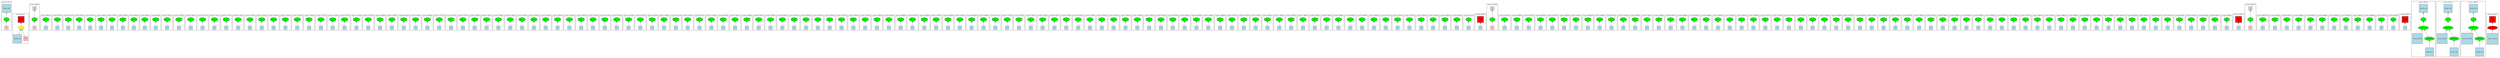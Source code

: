 strict graph "" {
	graph [bb="0,0,20742,517",
		newrank=true
	];
	node [label="\N"];
	{
		graph [rank=same,
			rankdir=LR
		];
		rank2	[height=0.5,
			label="",
			pos="1.5,345.5",
			style=invis,
			width=0.013889];
		63	[fillcolor=green,
			height=0.5,
			label="=",
			pos="54.5,345.5",
			style="filled,bold",
			width=0.75];
		rank2 -- 63	[pos="2.3281,345.5 10.616,345.5 18.904,345.5 27.191,345.5",
			style=invis];
		76	[fillcolor=red,
			height=0.65278,
			label="\<ret\>",
			pos="180.5,345.5",
			shape=square,
			style="filled,bold",
			width=0.65278];
		63 -- 76	[pos="81.57,345.5 106.69,345.5 131.81,345.5 156.93,345.5",
			style=invis];
		95	[fillcolor=green,
			height=0.5,
			label="=",
			pos="296.5,345.5",
			style="filled,bold",
			width=0.75];
		76 -- 95	[pos="204.06,345.5 225.85,345.5 247.63,345.5 269.42,345.5",
			style=invis];
		101	[fillcolor=green,
			height=0.5,
			label="p++",
			pos="391.5,345.5",
			style="filled,bold",
			width=0.75];
		95 -- 101	[pos="323.59,345.5 337.21,345.5 350.82,345.5 364.44,345.5",
			style=invis];
		109	[fillcolor=green,
			height=0.5,
			label="p++",
			pos="485.5,345.5",
			style="filled,bold",
			width=0.75];
		101 -- 109	[pos="418.67,345.5 431.9,345.5 445.12,345.5 458.35,345.5",
			style=invis];
		114	[fillcolor=green,
			height=0.5,
			label="p++",
			pos="576.5,345.5",
			style="filled,bold",
			width=0.75];
		109 -- 114	[pos="512.52,345.5 524.68,345.5 536.84,345.5 549.01,345.5",
			style=invis];
		119	[fillcolor=green,
			height=0.5,
			label="p++",
			pos="667.5,345.5",
			style="filled,bold",
			width=0.75];
		114 -- 119	[pos="603.52,345.5 615.68,345.5 627.84,345.5 640.01,345.5",
			style=invis];
		124	[fillcolor=green,
			height=0.5,
			label="p++",
			pos="758.5,345.5",
			style="filled,bold",
			width=0.75];
		119 -- 124	[pos="694.52,345.5 706.68,345.5 718.84,345.5 731.01,345.5",
			style=invis];
		129	[fillcolor=green,
			height=0.5,
			label="p++",
			pos="849.5,345.5",
			style="filled,bold",
			width=0.75];
		124 -- 129	[pos="785.52,345.5 797.68,345.5 809.84,345.5 822.01,345.5",
			style=invis];
		134	[fillcolor=green,
			height=0.5,
			label="p++",
			pos="940.5,345.5",
			style="filled,bold",
			width=0.75];
		129 -- 134	[pos="876.52,345.5 888.68,345.5 900.84,345.5 913.01,345.5",
			style=invis];
		139	[fillcolor=green,
			height=0.5,
			label="p++",
			pos="1031.5,345.5",
			style="filled,bold",
			width=0.75];
		134 -- 139	[pos="967.52,345.5 979.68,345.5 991.84,345.5 1004,345.5",
			style=invis];
		144	[fillcolor=green,
			height=0.5,
			label="p++",
			pos="1122.5,345.5",
			style="filled,bold",
			width=0.75];
		139 -- 144	[pos="1058.5,345.5 1070.7,345.5 1082.8,345.5 1095,345.5",
			style=invis];
		149	[fillcolor=green,
			height=0.5,
			label="p++",
			pos="1213.5,345.5",
			style="filled,bold",
			width=0.75];
		144 -- 149	[pos="1149.5,345.5 1161.7,345.5 1173.8,345.5 1186,345.5",
			style=invis];
		154	[fillcolor=green,
			height=0.5,
			label="p++",
			pos="1304.5,345.5",
			style="filled,bold",
			width=0.75];
		149 -- 154	[pos="1240.5,345.5 1252.7,345.5 1264.8,345.5 1277,345.5",
			style=invis];
		159	[fillcolor=green,
			height=0.5,
			label="p++",
			pos="1399.5,345.5",
			style="filled,bold",
			width=0.75];
		154 -- 159	[pos="1331.6,345.5 1345.2,345.5 1358.8,345.5 1372.4,345.5",
			style=invis];
		164	[fillcolor=green,
			height=0.5,
			label="p++",
			pos="1497.5,345.5",
			style="filled,bold",
			width=0.75];
		159 -- 164	[pos="1426.7,345.5 1441.2,345.5 1455.8,345.5 1470.4,345.5",
			style=invis];
		169	[fillcolor=green,
			height=0.5,
			label="p++",
			pos="1595.5,345.5",
			style="filled,bold",
			width=0.75];
		164 -- 169	[pos="1524.7,345.5 1539.2,345.5 1553.8,345.5 1568.4,345.5",
			style=invis];
		174	[fillcolor=green,
			height=0.5,
			label="p++",
			pos="1693.5,345.5",
			style="filled,bold",
			width=0.75];
		169 -- 174	[pos="1622.7,345.5 1637.2,345.5 1651.8,345.5 1666.4,345.5",
			style=invis];
		179	[fillcolor=green,
			height=0.5,
			label="p++",
			pos="1791.5,345.5",
			style="filled,bold",
			width=0.75];
		174 -- 179	[pos="1720.7,345.5 1735.2,345.5 1749.8,345.5 1764.4,345.5",
			style=invis];
		184	[fillcolor=green,
			height=0.5,
			label="p++",
			pos="1889.5,345.5",
			style="filled,bold",
			width=0.75];
		179 -- 184	[pos="1818.7,345.5 1833.2,345.5 1847.8,345.5 1862.4,345.5",
			style=invis];
		189	[fillcolor=green,
			height=0.5,
			label="p++",
			pos="1987.5,345.5",
			style="filled,bold",
			width=0.75];
		184 -- 189	[pos="1916.7,345.5 1931.2,345.5 1945.8,345.5 1960.4,345.5",
			style=invis];
		194	[fillcolor=green,
			height=0.5,
			label="p++",
			pos="2085.5,345.5",
			style="filled,bold",
			width=0.75];
		189 -- 194	[pos="2014.7,345.5 2029.2,345.5 2043.8,345.5 2058.4,345.5",
			style=invis];
		199	[fillcolor=green,
			height=0.5,
			label="p++",
			pos="2183.5,345.5",
			style="filled,bold",
			width=0.75];
		194 -- 199	[pos="2112.7,345.5 2127.2,345.5 2141.8,345.5 2156.4,345.5",
			style=invis];
		204	[fillcolor=green,
			height=0.5,
			label="p++",
			pos="2281.5,345.5",
			style="filled,bold",
			width=0.75];
		199 -- 204	[pos="2210.7,345.5 2225.2,345.5 2239.8,345.5 2254.4,345.5",
			style=invis];
		209	[fillcolor=green,
			height=0.5,
			label="p++",
			pos="2379.5,345.5",
			style="filled,bold",
			width=0.75];
		204 -- 209	[pos="2308.7,345.5 2323.2,345.5 2337.8,345.5 2352.4,345.5",
			style=invis];
		214	[fillcolor=green,
			height=0.5,
			label="p++",
			pos="2477.5,345.5",
			style="filled,bold",
			width=0.75];
		209 -- 214	[pos="2406.7,345.5 2421.2,345.5 2435.8,345.5 2450.4,345.5",
			style=invis];
		219	[fillcolor=green,
			height=0.5,
			label="p++",
			pos="2575.5,345.5",
			style="filled,bold",
			width=0.75];
		214 -- 219	[pos="2504.7,345.5 2519.2,345.5 2533.8,345.5 2548.4,345.5",
			style=invis];
		224	[fillcolor=green,
			height=0.5,
			label="p++",
			pos="2673.5,345.5",
			style="filled,bold",
			width=0.75];
		219 -- 224	[pos="2602.7,345.5 2617.2,345.5 2631.8,345.5 2646.4,345.5",
			style=invis];
		229	[fillcolor=green,
			height=0.5,
			label="p++",
			pos="2771.5,345.5",
			style="filled,bold",
			width=0.75];
		224 -- 229	[pos="2700.7,345.5 2715.2,345.5 2729.8,345.5 2744.4,345.5",
			style=invis];
		234	[fillcolor=green,
			height=0.5,
			label="p++",
			pos="2869.5,345.5",
			style="filled,bold",
			width=0.75];
		229 -- 234	[pos="2798.7,345.5 2813.2,345.5 2827.8,345.5 2842.4,345.5",
			style=invis];
		239	[fillcolor=green,
			height=0.5,
			label="p++",
			pos="2967.5,345.5",
			style="filled,bold",
			width=0.75];
		234 -- 239	[pos="2896.7,345.5 2911.2,345.5 2925.8,345.5 2940.4,345.5",
			style=invis];
		244	[fillcolor=green,
			height=0.5,
			label="p++",
			pos="3065.5,345.5",
			style="filled,bold",
			width=0.75];
		239 -- 244	[pos="2994.7,345.5 3009.2,345.5 3023.8,345.5 3038.4,345.5",
			style=invis];
		249	[fillcolor=green,
			height=0.5,
			label="p++",
			pos="3163.5,345.5",
			style="filled,bold",
			width=0.75];
		244 -- 249	[pos="3092.7,345.5 3107.2,345.5 3121.8,345.5 3136.4,345.5",
			style=invis];
		254	[fillcolor=green,
			height=0.5,
			label="p++",
			pos="3261.5,345.5",
			style="filled,bold",
			width=0.75];
		249 -- 254	[pos="3190.7,345.5 3205.2,345.5 3219.8,345.5 3234.4,345.5",
			style=invis];
		259	[fillcolor=green,
			height=0.5,
			label="p++",
			pos="3359.5,345.5",
			style="filled,bold",
			width=0.75];
		254 -- 259	[pos="3288.7,345.5 3303.2,345.5 3317.8,345.5 3332.4,345.5",
			style=invis];
		264	[fillcolor=green,
			height=0.5,
			label="p++",
			pos="3457.5,345.5",
			style="filled,bold",
			width=0.75];
		259 -- 264	[pos="3386.7,345.5 3401.2,345.5 3415.8,345.5 3430.4,345.5",
			style=invis];
		269	[fillcolor=green,
			height=0.5,
			label="p++",
			pos="3555.5,345.5",
			style="filled,bold",
			width=0.75];
		264 -- 269	[pos="3484.7,345.5 3499.2,345.5 3513.8,345.5 3528.4,345.5",
			style=invis];
		274	[fillcolor=green,
			height=0.5,
			label="p++",
			pos="3653.5,345.5",
			style="filled,bold",
			width=0.75];
		269 -- 274	[pos="3582.7,345.5 3597.2,345.5 3611.8,345.5 3626.4,345.5",
			style=invis];
		279	[fillcolor=green,
			height=0.5,
			label="p++",
			pos="3751.5,345.5",
			style="filled,bold",
			width=0.75];
		274 -- 279	[pos="3680.7,345.5 3695.2,345.5 3709.8,345.5 3724.4,345.5",
			style=invis];
		284	[fillcolor=green,
			height=0.5,
			label="p++",
			pos="3849.5,345.5",
			style="filled,bold",
			width=0.75];
		279 -- 284	[pos="3778.7,345.5 3793.2,345.5 3807.8,345.5 3822.4,345.5",
			style=invis];
		289	[fillcolor=green,
			height=0.5,
			label="p++",
			pos="3947.5,345.5",
			style="filled,bold",
			width=0.75];
		284 -- 289	[pos="3876.7,345.5 3891.2,345.5 3905.8,345.5 3920.4,345.5",
			style=invis];
		294	[fillcolor=green,
			height=0.5,
			label="p++",
			pos="4045.5,345.5",
			style="filled,bold",
			width=0.75];
		289 -- 294	[pos="3974.7,345.5 3989.2,345.5 4003.8,345.5 4018.4,345.5",
			style=invis];
		299	[fillcolor=green,
			height=0.5,
			label="p++",
			pos="4143.5,345.5",
			style="filled,bold",
			width=0.75];
		294 -- 299	[pos="4072.7,345.5 4087.2,345.5 4101.8,345.5 4116.4,345.5",
			style=invis];
		304	[fillcolor=green,
			height=0.5,
			label="p++",
			pos="4241.5,345.5",
			style="filled,bold",
			width=0.75];
		299 -- 304	[pos="4170.7,345.5 4185.2,345.5 4199.8,345.5 4214.4,345.5",
			style=invis];
		309	[fillcolor=green,
			height=0.5,
			label="p++",
			pos="4339.5,345.5",
			style="filled,bold",
			width=0.75];
		304 -- 309	[pos="4268.7,345.5 4283.2,345.5 4297.8,345.5 4312.4,345.5",
			style=invis];
		314	[fillcolor=green,
			height=0.5,
			label="p++",
			pos="4437.5,345.5",
			style="filled,bold",
			width=0.75];
		309 -- 314	[pos="4366.7,345.5 4381.2,345.5 4395.8,345.5 4410.4,345.5",
			style=invis];
		319	[fillcolor=green,
			height=0.5,
			label="p++",
			pos="4535.5,345.5",
			style="filled,bold",
			width=0.75];
		314 -- 319	[pos="4464.7,345.5 4479.2,345.5 4493.8,345.5 4508.4,345.5",
			style=invis];
		324	[fillcolor=green,
			height=0.5,
			label="p++",
			pos="4633.5,345.5",
			style="filled,bold",
			width=0.75];
		319 -- 324	[pos="4562.7,345.5 4577.2,345.5 4591.8,345.5 4606.4,345.5",
			style=invis];
		329	[fillcolor=green,
			height=0.5,
			label="p++",
			pos="4731.5,345.5",
			style="filled,bold",
			width=0.75];
		324 -- 329	[pos="4660.7,345.5 4675.2,345.5 4689.8,345.5 4704.4,345.5",
			style=invis];
		334	[fillcolor=green,
			height=0.5,
			label="p++",
			pos="4829.5,345.5",
			style="filled,bold",
			width=0.75];
		329 -- 334	[pos="4758.7,345.5 4773.2,345.5 4787.8,345.5 4802.4,345.5",
			style=invis];
		339	[fillcolor=green,
			height=0.5,
			label="p++",
			pos="4927.5,345.5",
			style="filled,bold",
			width=0.75];
		334 -- 339	[pos="4856.7,345.5 4871.2,345.5 4885.8,345.5 4900.4,345.5",
			style=invis];
		344	[fillcolor=green,
			height=0.5,
			label="p++",
			pos="5025.5,345.5",
			style="filled,bold",
			width=0.75];
		339 -- 344	[pos="4954.7,345.5 4969.2,345.5 4983.8,345.5 4998.4,345.5",
			style=invis];
		349	[fillcolor=green,
			height=0.5,
			label="p++",
			pos="5123.5,345.5",
			style="filled,bold",
			width=0.75];
		344 -- 349	[pos="5052.7,345.5 5067.2,345.5 5081.8,345.5 5096.4,345.5",
			style=invis];
		354	[fillcolor=green,
			height=0.5,
			label="p++",
			pos="5221.5,345.5",
			style="filled,bold",
			width=0.75];
		349 -- 354	[pos="5150.7,345.5 5165.2,345.5 5179.8,345.5 5194.4,345.5",
			style=invis];
		359	[fillcolor=green,
			height=0.5,
			label="p++",
			pos="5319.5,345.5",
			style="filled,bold",
			width=0.75];
		354 -- 359	[pos="5248.7,345.5 5263.2,345.5 5277.8,345.5 5292.4,345.5",
			style=invis];
		364	[fillcolor=green,
			height=0.5,
			label="p++",
			pos="5417.5,345.5",
			style="filled,bold",
			width=0.75];
		359 -- 364	[pos="5346.7,345.5 5361.2,345.5 5375.8,345.5 5390.4,345.5",
			style=invis];
		369	[fillcolor=green,
			height=0.5,
			label="p++",
			pos="5515.5,345.5",
			style="filled,bold",
			width=0.75];
		364 -- 369	[pos="5444.7,345.5 5459.2,345.5 5473.8,345.5 5488.4,345.5",
			style=invis];
		374	[fillcolor=green,
			height=0.5,
			label="p++",
			pos="5613.5,345.5",
			style="filled,bold",
			width=0.75];
		369 -- 374	[pos="5542.7,345.5 5557.2,345.5 5571.8,345.5 5586.4,345.5",
			style=invis];
		379	[fillcolor=green,
			height=0.5,
			label="p++",
			pos="5711.5,345.5",
			style="filled,bold",
			width=0.75];
		374 -- 379	[pos="5640.7,345.5 5655.2,345.5 5669.8,345.5 5684.4,345.5",
			style=invis];
		384	[fillcolor=green,
			height=0.5,
			label="p++",
			pos="5809.5,345.5",
			style="filled,bold",
			width=0.75];
		379 -- 384	[pos="5738.7,345.5 5753.2,345.5 5767.8,345.5 5782.4,345.5",
			style=invis];
		389	[fillcolor=green,
			height=0.5,
			label="p++",
			pos="5907.5,345.5",
			style="filled,bold",
			width=0.75];
		384 -- 389	[pos="5836.7,345.5 5851.2,345.5 5865.8,345.5 5880.4,345.5",
			style=invis];
		394	[fillcolor=green,
			height=0.5,
			label="p++",
			pos="6005.5,345.5",
			style="filled,bold",
			width=0.75];
		389 -- 394	[pos="5934.7,345.5 5949.2,345.5 5963.8,345.5 5978.4,345.5",
			style=invis];
		399	[fillcolor=green,
			height=0.5,
			label="p++",
			pos="6103.5,345.5",
			style="filled,bold",
			width=0.75];
		394 -- 399	[pos="6032.7,345.5 6047.2,345.5 6061.8,345.5 6076.4,345.5",
			style=invis];
		404	[fillcolor=green,
			height=0.5,
			label="p++",
			pos="6201.5,345.5",
			style="filled,bold",
			width=0.75];
		399 -- 404	[pos="6130.7,345.5 6145.2,345.5 6159.8,345.5 6174.4,345.5",
			style=invis];
		409	[fillcolor=green,
			height=0.5,
			label="p++",
			pos="6299.5,345.5",
			style="filled,bold",
			width=0.75];
		404 -- 409	[pos="6228.7,345.5 6243.2,345.5 6257.8,345.5 6272.4,345.5",
			style=invis];
		414	[fillcolor=green,
			height=0.5,
			label="p++",
			pos="6397.5,345.5",
			style="filled,bold",
			width=0.75];
		409 -- 414	[pos="6326.7,345.5 6341.2,345.5 6355.8,345.5 6370.4,345.5",
			style=invis];
		419	[fillcolor=green,
			height=0.5,
			label="p++",
			pos="6495.5,345.5",
			style="filled,bold",
			width=0.75];
		414 -- 419	[pos="6424.7,345.5 6439.2,345.5 6453.8,345.5 6468.4,345.5",
			style=invis];
		424	[fillcolor=green,
			height=0.5,
			label="p++",
			pos="6593.5,345.5",
			style="filled,bold",
			width=0.75];
		419 -- 424	[pos="6522.7,345.5 6537.2,345.5 6551.8,345.5 6566.4,345.5",
			style=invis];
		429	[fillcolor=green,
			height=0.5,
			label="p++",
			pos="6691.5,345.5",
			style="filled,bold",
			width=0.75];
		424 -- 429	[pos="6620.7,345.5 6635.2,345.5 6649.8,345.5 6664.4,345.5",
			style=invis];
		434	[fillcolor=green,
			height=0.5,
			label="p++",
			pos="6789.5,345.5",
			style="filled,bold",
			width=0.75];
		429 -- 434	[pos="6718.7,345.5 6733.2,345.5 6747.8,345.5 6762.4,345.5",
			style=invis];
		439	[fillcolor=green,
			height=0.5,
			label="p++",
			pos="6887.5,345.5",
			style="filled,bold",
			width=0.75];
		434 -- 439	[pos="6816.7,345.5 6831.2,345.5 6845.8,345.5 6860.4,345.5",
			style=invis];
		444	[fillcolor=green,
			height=0.5,
			label="p++",
			pos="6985.5,345.5",
			style="filled,bold",
			width=0.75];
		439 -- 444	[pos="6914.7,345.5 6929.2,345.5 6943.8,345.5 6958.4,345.5",
			style=invis];
		449	[fillcolor=green,
			height=0.5,
			label="p++",
			pos="7083.5,345.5",
			style="filled,bold",
			width=0.75];
		444 -- 449	[pos="7012.7,345.5 7027.2,345.5 7041.8,345.5 7056.4,345.5",
			style=invis];
		454	[fillcolor=green,
			height=0.5,
			label="p++",
			pos="7181.5,345.5",
			style="filled,bold",
			width=0.75];
		449 -- 454	[pos="7110.7,345.5 7125.2,345.5 7139.8,345.5 7154.4,345.5",
			style=invis];
		459	[fillcolor=green,
			height=0.5,
			label="p++",
			pos="7279.5,345.5",
			style="filled,bold",
			width=0.75];
		454 -- 459	[pos="7208.7,345.5 7223.2,345.5 7237.8,345.5 7252.4,345.5",
			style=invis];
		464	[fillcolor=green,
			height=0.5,
			label="p++",
			pos="7377.5,345.5",
			style="filled,bold",
			width=0.75];
		459 -- 464	[pos="7306.7,345.5 7321.2,345.5 7335.8,345.5 7350.4,345.5",
			style=invis];
		469	[fillcolor=green,
			height=0.5,
			label="p++",
			pos="7475.5,345.5",
			style="filled,bold",
			width=0.75];
		464 -- 469	[pos="7404.7,345.5 7419.2,345.5 7433.8,345.5 7448.4,345.5",
			style=invis];
		474	[fillcolor=green,
			height=0.5,
			label="p++",
			pos="7573.5,345.5",
			style="filled,bold",
			width=0.75];
		469 -- 474	[pos="7502.7,345.5 7517.2,345.5 7531.8,345.5 7546.4,345.5",
			style=invis];
		479	[fillcolor=green,
			height=0.5,
			label="p++",
			pos="7671.5,345.5",
			style="filled,bold",
			width=0.75];
		474 -- 479	[pos="7600.7,345.5 7615.2,345.5 7629.8,345.5 7644.4,345.5",
			style=invis];
		484	[fillcolor=green,
			height=0.5,
			label="p++",
			pos="7769.5,345.5",
			style="filled,bold",
			width=0.75];
		479 -- 484	[pos="7698.7,345.5 7713.2,345.5 7727.8,345.5 7742.4,345.5",
			style=invis];
		489	[fillcolor=green,
			height=0.5,
			label="p++",
			pos="7867.5,345.5",
			style="filled,bold",
			width=0.75];
		484 -- 489	[pos="7796.7,345.5 7811.2,345.5 7825.8,345.5 7840.4,345.5",
			style=invis];
		494	[fillcolor=green,
			height=0.5,
			label="p++",
			pos="7965.5,345.5",
			style="filled,bold",
			width=0.75];
		489 -- 494	[pos="7894.7,345.5 7909.2,345.5 7923.8,345.5 7938.4,345.5",
			style=invis];
		499	[fillcolor=green,
			height=0.5,
			label="p++",
			pos="8063.5,345.5",
			style="filled,bold",
			width=0.75];
		494 -- 499	[pos="7992.7,345.5 8007.2,345.5 8021.8,345.5 8036.4,345.5",
			style=invis];
		504	[fillcolor=green,
			height=0.5,
			label="p++",
			pos="8161.5,345.5",
			style="filled,bold",
			width=0.75];
		499 -- 504	[pos="8090.7,345.5 8105.2,345.5 8119.8,345.5 8134.4,345.5",
			style=invis];
		509	[fillcolor=green,
			height=0.5,
			label="p++",
			pos="8259.5,345.5",
			style="filled,bold",
			width=0.75];
		504 -- 509	[pos="8188.7,345.5 8203.2,345.5 8217.8,345.5 8232.4,345.5",
			style=invis];
		514	[fillcolor=green,
			height=0.5,
			label="p++",
			pos="8357.5,345.5",
			style="filled,bold",
			width=0.75];
		509 -- 514	[pos="8286.7,345.5 8301.2,345.5 8315.8,345.5 8330.4,345.5",
			style=invis];
		519	[fillcolor=green,
			height=0.5,
			label="p++",
			pos="8455.5,345.5",
			style="filled,bold",
			width=0.75];
		514 -- 519	[pos="8384.7,345.5 8399.2,345.5 8413.8,345.5 8428.4,345.5",
			style=invis];
		524	[fillcolor=green,
			height=0.5,
			label="p++",
			pos="8553.5,345.5",
			style="filled,bold",
			width=0.75];
		519 -- 524	[pos="8482.7,345.5 8497.2,345.5 8511.8,345.5 8526.4,345.5",
			style=invis];
		529	[fillcolor=green,
			height=0.5,
			label="p++",
			pos="8651.5,345.5",
			style="filled,bold",
			width=0.75];
		524 -- 529	[pos="8580.7,345.5 8595.2,345.5 8609.8,345.5 8624.4,345.5",
			style=invis];
		534	[fillcolor=green,
			height=0.5,
			label="p++",
			pos="8749.5,345.5",
			style="filled,bold",
			width=0.75];
		529 -- 534	[pos="8678.7,345.5 8693.2,345.5 8707.8,345.5 8722.4,345.5",
			style=invis];
		539	[fillcolor=green,
			height=0.5,
			label="p++",
			pos="8847.5,345.5",
			style="filled,bold",
			width=0.75];
		534 -- 539	[pos="8776.7,345.5 8791.2,345.5 8805.8,345.5 8820.4,345.5",
			style=invis];
		544	[fillcolor=green,
			height=0.5,
			label="p++",
			pos="8945.5,345.5",
			style="filled,bold",
			width=0.75];
		539 -- 544	[pos="8874.7,345.5 8889.2,345.5 8903.8,345.5 8918.4,345.5",
			style=invis];
		549	[fillcolor=green,
			height=0.5,
			label="p++",
			pos="9043.5,345.5",
			style="filled,bold",
			width=0.75];
		544 -- 549	[pos="8972.7,345.5 8987.2,345.5 9001.8,345.5 9016.4,345.5",
			style=invis];
		554	[fillcolor=green,
			height=0.5,
			label="p++",
			pos="9141.5,345.5",
			style="filled,bold",
			width=0.75];
		549 -- 554	[pos="9070.7,345.5 9085.2,345.5 9099.8,345.5 9114.4,345.5",
			style=invis];
		559	[fillcolor=green,
			height=0.5,
			label="p++",
			pos="9239.5,345.5",
			style="filled,bold",
			width=0.75];
		554 -- 559	[pos="9168.7,345.5 9183.2,345.5 9197.8,345.5 9212.4,345.5",
			style=invis];
		564	[fillcolor=green,
			height=0.5,
			label="p++",
			pos="9337.5,345.5",
			style="filled,bold",
			width=0.75];
		559 -- 564	[pos="9266.7,345.5 9281.2,345.5 9295.8,345.5 9310.4,345.5",
			style=invis];
		569	[fillcolor=green,
			height=0.5,
			label="p++",
			pos="9435.5,345.5",
			style="filled,bold",
			width=0.75];
		564 -- 569	[pos="9364.7,345.5 9379.2,345.5 9393.8,345.5 9408.4,345.5",
			style=invis];
		574	[fillcolor=green,
			height=0.5,
			label="p++",
			pos="9533.5,345.5",
			style="filled,bold",
			width=0.75];
		569 -- 574	[pos="9462.7,345.5 9477.2,345.5 9491.8,345.5 9506.4,345.5",
			style=invis];
		579	[fillcolor=green,
			height=0.5,
			label="p++",
			pos="9631.5,345.5",
			style="filled,bold",
			width=0.75];
		574 -- 579	[pos="9560.7,345.5 9575.2,345.5 9589.8,345.5 9604.4,345.5",
			style=invis];
		584	[fillcolor=green,
			height=0.5,
			label="p++",
			pos="9729.5,345.5",
			style="filled,bold",
			width=0.75];
		579 -- 584	[pos="9658.7,345.5 9673.2,345.5 9687.8,345.5 9702.4,345.5",
			style=invis];
		589	[fillcolor=green,
			height=0.5,
			label="p++",
			pos="9827.5,345.5",
			style="filled,bold",
			width=0.75];
		584 -- 589	[pos="9756.7,345.5 9771.2,345.5 9785.8,345.5 9800.4,345.5",
			style=invis];
		594	[fillcolor=green,
			height=0.5,
			label="p++",
			pos="9925.5,345.5",
			style="filled,bold",
			width=0.75];
		589 -- 594	[pos="9854.7,345.5 9869.2,345.5 9883.8,345.5 9898.4,345.5",
			style=invis];
		599	[fillcolor=green,
			height=0.5,
			label="p++",
			pos="10024,345.5",
			style="filled,bold",
			width=0.75];
		594 -- 599	[pos="9952.7,345.5 9967.2,345.5 9981.8,345.5 9996.4,345.5",
			style=invis];
		604	[fillcolor=green,
			height=0.5,
			label="p++",
			pos="10122,345.5",
			style="filled,bold",
			width=0.75];
		599 -- 604	[pos="10051,345.5 10065,345.5 10080,345.5 10094,345.5",
			style=invis];
		609	[fillcolor=green,
			height=0.5,
			label="p++",
			pos="10220,345.5",
			style="filled,bold",
			width=0.75];
		604 -- 609	[pos="10149,345.5 10163,345.5 10178,345.5 10192,345.5",
			style=invis];
		614	[fillcolor=green,
			height=0.5,
			label="p++",
			pos="10318,345.5",
			style="filled,bold",
			width=0.75];
		609 -- 614	[pos="10247,345.5 10261,345.5 10276,345.5 10290,345.5",
			style=invis];
		619	[fillcolor=green,
			height=0.5,
			label="p++",
			pos="10416,345.5",
			style="filled,bold",
			width=0.75];
		614 -- 619	[pos="10345,345.5 10359,345.5 10374,345.5 10388,345.5",
			style=invis];
		624	[fillcolor=green,
			height=0.5,
			label="p++",
			pos="10514,345.5",
			style="filled,bold",
			width=0.75];
		619 -- 624	[pos="10443,345.5 10457,345.5 10472,345.5 10486,345.5",
			style=invis];
		629	[fillcolor=green,
			height=0.5,
			label="p++",
			pos="10612,345.5",
			style="filled,bold",
			width=0.75];
		624 -- 629	[pos="10541,345.5 10555,345.5 10570,345.5 10584,345.5",
			style=invis];
		634	[fillcolor=green,
			height=0.5,
			label="p++",
			pos="10710,345.5",
			style="filled,bold",
			width=0.75];
		629 -- 634	[pos="10639,345.5 10653,345.5 10668,345.5 10682,345.5",
			style=invis];
		639	[fillcolor=green,
			height=0.5,
			label="p++",
			pos="10808,345.5",
			style="filled,bold",
			width=0.75];
		634 -- 639	[pos="10737,345.5 10751,345.5 10766,345.5 10780,345.5",
			style=invis];
		644	[fillcolor=green,
			height=0.5,
			label="p++",
			pos="10906,345.5",
			style="filled,bold",
			width=0.75];
		639 -- 644	[pos="10835,345.5 10849,345.5 10864,345.5 10878,345.5",
			style=invis];
		649	[fillcolor=green,
			height=0.5,
			label="p++",
			pos="11004,345.5",
			style="filled,bold",
			width=0.75];
		644 -- 649	[pos="10933,345.5 10947,345.5 10962,345.5 10976,345.5",
			style=invis];
		654	[fillcolor=green,
			height=0.5,
			label="p++",
			pos="11102,345.5",
			style="filled,bold",
			width=0.75];
		649 -- 654	[pos="11031,345.5 11045,345.5 11060,345.5 11074,345.5",
			style=invis];
		659	[fillcolor=green,
			height=0.5,
			label="p++",
			pos="11200,345.5",
			style="filled,bold",
			width=0.75];
		654 -- 659	[pos="11129,345.5 11143,345.5 11158,345.5 11172,345.5",
			style=invis];
		664	[fillcolor=green,
			height=0.5,
			label="p++",
			pos="11298,345.5",
			style="filled,bold",
			width=0.75];
		659 -- 664	[pos="11227,345.5 11241,345.5 11256,345.5 11270,345.5",
			style=invis];
		669	[fillcolor=green,
			height=0.5,
			label="p++",
			pos="11396,345.5",
			style="filled,bold",
			width=0.75];
		664 -- 669	[pos="11325,345.5 11339,345.5 11354,345.5 11368,345.5",
			style=invis];
		674	[fillcolor=green,
			height=0.5,
			label="p++",
			pos="11494,345.5",
			style="filled,bold",
			width=0.75];
		669 -- 674	[pos="11423,345.5 11437,345.5 11452,345.5 11466,345.5",
			style=invis];
		679	[fillcolor=green,
			height=0.5,
			label="p++",
			pos="11592,345.5",
			style="filled,bold",
			width=0.75];
		674 -- 679	[pos="11521,345.5 11535,345.5 11550,345.5 11564,345.5",
			style=invis];
		684	[fillcolor=green,
			height=0.5,
			label="p++",
			pos="11690,345.5",
			style="filled,bold",
			width=0.75];
		679 -- 684	[pos="11619,345.5 11633,345.5 11648,345.5 11662,345.5",
			style=invis];
		689	[fillcolor=green,
			height=0.5,
			label="p++",
			pos="11788,345.5",
			style="filled,bold",
			width=0.75];
		684 -- 689	[pos="11717,345.5 11731,345.5 11746,345.5 11760,345.5",
			style=invis];
		694	[fillcolor=green,
			height=0.5,
			label="p++",
			pos="11886,345.5",
			style="filled,bold",
			width=0.75];
		689 -- 694	[pos="11815,345.5 11829,345.5 11844,345.5 11858,345.5",
			style=invis];
		699	[fillcolor=green,
			height=0.5,
			label="p++",
			pos="11984,345.5",
			style="filled,bold",
			width=0.75];
		694 -- 699	[pos="11913,345.5 11927,345.5 11942,345.5 11956,345.5",
			style=invis];
		704	[fillcolor=green,
			height=0.5,
			label="p++",
			pos="12082,345.5",
			style="filled,bold",
			width=0.75];
		699 -- 704	[pos="12011,345.5 12025,345.5 12040,345.5 12054,345.5",
			style=invis];
		708	[fillcolor=green,
			height=0.5,
			label="p--",
			pos="12180,345.5",
			style="filled,bold",
			width=0.75];
		704 -- 708	[pos="12109,345.5 12123,345.5 12138,345.5 12152,345.5",
			style=invis];
		711	[fillcolor=red,
			height=0.65278,
			label="\<ret\>",
			pos="12278,345.5",
			shape=square,
			style="filled,bold",
			width=0.65278];
		708 -- 711	[pos="12207,345.5 12222,345.5 12238,345.5 12254,345.5",
			style=invis];
		728	[fillcolor=green,
			height=0.5,
			label="=",
			pos="12376,345.5",
			style="filled,bold",
			width=0.75];
		711 -- 728	[pos="12301,345.5 12317,345.5 12333,345.5 12348,345.5",
			style=invis];
		734	[fillcolor=green,
			height=0.5,
			label="p++",
			pos="12476,345.5",
			style="filled,bold",
			width=0.75];
		728 -- 734	[pos="12403,345.5 12418,345.5 12434,345.5 12449,345.5",
			style=invis];
		742	[fillcolor=green,
			height=0.5,
			label="p++",
			pos="12578,345.5",
			style="filled,bold",
			width=0.75];
		734 -- 742	[pos="12504,345.5 12519,345.5 12535,345.5 12551,345.5",
			style=invis];
		747	[fillcolor=green,
			height=0.5,
			label="p++",
			pos="12676,345.5",
			style="filled,bold",
			width=0.75];
		742 -- 747	[pos="12606,345.5 12620,345.5 12635,345.5 12649,345.5",
			style=invis];
		752	[fillcolor=green,
			height=0.5,
			label="p++",
			pos="12774,345.5",
			style="filled,bold",
			width=0.75];
		747 -- 752	[pos="12704,345.5 12718,345.5 12733,345.5 12747,345.5",
			style=invis];
		757	[fillcolor=green,
			height=0.5,
			label="p++",
			pos="12872,345.5",
			style="filled,bold",
			width=0.75];
		752 -- 757	[pos="12802,345.5 12816,345.5 12831,345.5 12845,345.5",
			style=invis];
		762	[fillcolor=green,
			height=0.5,
			label="p++",
			pos="12970,345.5",
			style="filled,bold",
			width=0.75];
		757 -- 762	[pos="12900,345.5 12914,345.5 12929,345.5 12943,345.5",
			style=invis];
		767	[fillcolor=green,
			height=0.5,
			label="p++",
			pos="13068,345.5",
			style="filled,bold",
			width=0.75];
		762 -- 767	[pos="12998,345.5 13012,345.5 13027,345.5 13041,345.5",
			style=invis];
		772	[fillcolor=green,
			height=0.5,
			label="p++",
			pos="13166,345.5",
			style="filled,bold",
			width=0.75];
		767 -- 772	[pos="13096,345.5 13110,345.5 13125,345.5 13139,345.5",
			style=invis];
		777	[fillcolor=green,
			height=0.5,
			label="p++",
			pos="13264,345.5",
			style="filled,bold",
			width=0.75];
		772 -- 777	[pos="13194,345.5 13208,345.5 13223,345.5 13237,345.5",
			style=invis];
		782	[fillcolor=green,
			height=0.5,
			label="p++",
			pos="13362,345.5",
			style="filled,bold",
			width=0.75];
		777 -- 782	[pos="13292,345.5 13306,345.5 13321,345.5 13335,345.5",
			style=invis];
		787	[fillcolor=green,
			height=0.5,
			label="p++",
			pos="13460,345.5",
			style="filled,bold",
			width=0.75];
		782 -- 787	[pos="13390,345.5 13404,345.5 13419,345.5 13433,345.5",
			style=invis];
		792	[fillcolor=green,
			height=0.5,
			label="p++",
			pos="13558,345.5",
			style="filled,bold",
			width=0.75];
		787 -- 792	[pos="13488,345.5 13502,345.5 13517,345.5 13531,345.5",
			style=invis];
		797	[fillcolor=green,
			height=0.5,
			label="p++",
			pos="13656,345.5",
			style="filled,bold",
			width=0.75];
		792 -- 797	[pos="13586,345.5 13600,345.5 13615,345.5 13629,345.5",
			style=invis];
		802	[fillcolor=green,
			height=0.5,
			label="p++",
			pos="13754,345.5",
			style="filled,bold",
			width=0.75];
		797 -- 802	[pos="13684,345.5 13698,345.5 13713,345.5 13727,345.5",
			style=invis];
		807	[fillcolor=green,
			height=0.5,
			label="p++",
			pos="13852,345.5",
			style="filled,bold",
			width=0.75];
		802 -- 807	[pos="13782,345.5 13796,345.5 13811,345.5 13825,345.5",
			style=invis];
		812	[fillcolor=green,
			height=0.5,
			label="p++",
			pos="13950,345.5",
			style="filled,bold",
			width=0.75];
		807 -- 812	[pos="13880,345.5 13894,345.5 13909,345.5 13923,345.5",
			style=invis];
		817	[fillcolor=green,
			height=0.5,
			label="p++",
			pos="14048,345.5",
			style="filled,bold",
			width=0.75];
		812 -- 817	[pos="13978,345.5 13992,345.5 14007,345.5 14021,345.5",
			style=invis];
		822	[fillcolor=green,
			height=0.5,
			label="p++",
			pos="14146,345.5",
			style="filled,bold",
			width=0.75];
		817 -- 822	[pos="14076,345.5 14090,345.5 14105,345.5 14119,345.5",
			style=invis];
		827	[fillcolor=green,
			height=0.5,
			label="p++",
			pos="14244,345.5",
			style="filled,bold",
			width=0.75];
		822 -- 827	[pos="14174,345.5 14188,345.5 14203,345.5 14217,345.5",
			style=invis];
		832	[fillcolor=green,
			height=0.5,
			label="p++",
			pos="14342,345.5",
			style="filled,bold",
			width=0.75];
		827 -- 832	[pos="14272,345.5 14286,345.5 14301,345.5 14315,345.5",
			style=invis];
		837	[fillcolor=green,
			height=0.5,
			label="p++",
			pos="14440,345.5",
			style="filled,bold",
			width=0.75];
		832 -- 837	[pos="14370,345.5 14384,345.5 14399,345.5 14413,345.5",
			style=invis];
		842	[fillcolor=green,
			height=0.5,
			label="p++",
			pos="14538,345.5",
			style="filled,bold",
			width=0.75];
		837 -- 842	[pos="14468,345.5 14482,345.5 14497,345.5 14511,345.5",
			style=invis];
		847	[fillcolor=green,
			height=0.5,
			label="p++",
			pos="14636,345.5",
			style="filled,bold",
			width=0.75];
		842 -- 847	[pos="14566,345.5 14580,345.5 14595,345.5 14609,345.5",
			style=invis];
		852	[fillcolor=green,
			height=0.5,
			label="p++",
			pos="14734,345.5",
			style="filled,bold",
			width=0.75];
		847 -- 852	[pos="14664,345.5 14678,345.5 14693,345.5 14707,345.5",
			style=invis];
		857	[fillcolor=green,
			height=0.5,
			label="p++",
			pos="14832,345.5",
			style="filled,bold",
			width=0.75];
		852 -- 857	[pos="14762,345.5 14776,345.5 14791,345.5 14805,345.5",
			style=invis];
		862	[fillcolor=green,
			height=0.5,
			label="p++",
			pos="14930,345.5",
			style="filled,bold",
			width=0.75];
		857 -- 862	[pos="14860,345.5 14874,345.5 14889,345.5 14903,345.5",
			style=invis];
		867	[fillcolor=green,
			height=0.5,
			label="p++",
			pos="15028,345.5",
			style="filled,bold",
			width=0.75];
		862 -- 867	[pos="14958,345.5 14972,345.5 14987,345.5 15001,345.5",
			style=invis];
		872	[fillcolor=green,
			height=0.5,
			label="p++",
			pos="15126,345.5",
			style="filled,bold",
			width=0.75];
		867 -- 872	[pos="15056,345.5 15070,345.5 15085,345.5 15099,345.5",
			style=invis];
		877	[fillcolor=green,
			height=0.5,
			label="p++",
			pos="15224,345.5",
			style="filled,bold",
			width=0.75];
		872 -- 877	[pos="15154,345.5 15168,345.5 15183,345.5 15197,345.5",
			style=invis];
		882	[fillcolor=green,
			height=0.5,
			label="p++",
			pos="15322,345.5",
			style="filled,bold",
			width=0.75];
		877 -- 882	[pos="15252,345.5 15266,345.5 15281,345.5 15295,345.5",
			style=invis];
		887	[fillcolor=green,
			height=0.5,
			label="p++",
			pos="15420,345.5",
			style="filled,bold",
			width=0.75];
		882 -- 887	[pos="15350,345.5 15364,345.5 15379,345.5 15393,345.5",
			style=invis];
		892	[fillcolor=green,
			height=0.5,
			label="p++",
			pos="15518,345.5",
			style="filled,bold",
			width=0.75];
		887 -- 892	[pos="15448,345.5 15462,345.5 15477,345.5 15491,345.5",
			style=invis];
		897	[fillcolor=green,
			height=0.5,
			label="p++",
			pos="15616,345.5",
			style="filled,bold",
			width=0.75];
		892 -- 897	[pos="15546,345.5 15560,345.5 15575,345.5 15589,345.5",
			style=invis];
		902	[fillcolor=green,
			height=0.5,
			label="p++",
			pos="15714,345.5",
			style="filled,bold",
			width=0.75];
		897 -- 902	[pos="15644,345.5 15658,345.5 15673,345.5 15687,345.5",
			style=invis];
		907	[fillcolor=green,
			height=0.5,
			label="p++",
			pos="15812,345.5",
			style="filled,bold",
			width=0.75];
		902 -- 907	[pos="15742,345.5 15756,345.5 15771,345.5 15785,345.5",
			style=invis];
		912	[fillcolor=green,
			height=0.5,
			label="p++",
			pos="15910,345.5",
			style="filled,bold",
			width=0.75];
		907 -- 912	[pos="15840,345.5 15854,345.5 15869,345.5 15883,345.5",
			style=invis];
		917	[fillcolor=green,
			height=0.5,
			label="p++",
			pos="16008,345.5",
			style="filled,bold",
			width=0.75];
		912 -- 917	[pos="15938,345.5 15952,345.5 15967,345.5 15981,345.5",
			style=invis];
		922	[fillcolor=green,
			height=0.5,
			label="p++",
			pos="16106,345.5",
			style="filled,bold",
			width=0.75];
		917 -- 922	[pos="16036,345.5 16050,345.5 16065,345.5 16079,345.5",
			style=invis];
		927	[fillcolor=green,
			height=0.5,
			label="p++",
			pos="16204,345.5",
			style="filled,bold",
			width=0.75];
		922 -- 927	[pos="16134,345.5 16148,345.5 16163,345.5 16177,345.5",
			style=invis];
		932	[fillcolor=green,
			height=0.5,
			label="p++",
			pos="16302,345.5",
			style="filled,bold",
			width=0.75];
		927 -- 932	[pos="16232,345.5 16246,345.5 16261,345.5 16275,345.5",
			style=invis];
		937	[fillcolor=green,
			height=0.5,
			label="p++",
			pos="16400,345.5",
			style="filled,bold",
			width=0.75];
		932 -- 937	[pos="16330,345.5 16344,345.5 16359,345.5 16373,345.5",
			style=invis];
		942	[fillcolor=green,
			height=0.5,
			label="p++",
			pos="16498,345.5",
			style="filled,bold",
			width=0.75];
		937 -- 942	[pos="16428,345.5 16442,345.5 16457,345.5 16471,345.5",
			style=invis];
		947	[fillcolor=green,
			height=0.5,
			label="p++",
			pos="16596,345.5",
			style="filled,bold",
			width=0.75];
		942 -- 947	[pos="16526,345.5 16540,345.5 16555,345.5 16569,345.5",
			style=invis];
		952	[fillcolor=green,
			height=0.5,
			label="p++",
			pos="16694,345.5",
			style="filled,bold",
			width=0.75];
		947 -- 952	[pos="16624,345.5 16638,345.5 16653,345.5 16667,345.5",
			style=invis];
		957	[fillcolor=green,
			height=0.5,
			label="p++",
			pos="16792,345.5",
			style="filled,bold",
			width=0.75];
		952 -- 957	[pos="16722,345.5 16736,345.5 16751,345.5 16765,345.5",
			style=invis];
		962	[fillcolor=green,
			height=0.5,
			label="p++",
			pos="16890,345.5",
			style="filled,bold",
			width=0.75];
		957 -- 962	[pos="16820,345.5 16834,345.5 16849,345.5 16863,345.5",
			style=invis];
		967	[fillcolor=green,
			height=0.5,
			label="p++",
			pos="16988,345.5",
			style="filled,bold",
			width=0.75];
		962 -- 967	[pos="16918,345.5 16932,345.5 16947,345.5 16961,345.5",
			style=invis];
		972	[fillcolor=green,
			height=0.5,
			label="p++",
			pos="17086,345.5",
			style="filled,bold",
			width=0.75];
		967 -- 972	[pos="17016,345.5 17030,345.5 17045,345.5 17059,345.5",
			style=invis];
		977	[fillcolor=green,
			height=0.5,
			label="p++",
			pos="17184,345.5",
			style="filled,bold",
			width=0.75];
		972 -- 977	[pos="17114,345.5 17128,345.5 17143,345.5 17157,345.5",
			style=invis];
		982	[fillcolor=green,
			height=0.5,
			label="p++",
			pos="17282,345.5",
			style="filled,bold",
			width=0.75];
		977 -- 982	[pos="17212,345.5 17226,345.5 17241,345.5 17255,345.5",
			style=invis];
		987	[fillcolor=green,
			height=0.5,
			label="p++",
			pos="17380,345.5",
			style="filled,bold",
			width=0.75];
		982 -- 987	[pos="17310,345.5 17324,345.5 17339,345.5 17353,345.5",
			style=invis];
		992	[fillcolor=green,
			height=0.5,
			label="p++",
			pos="17478,345.5",
			style="filled,bold",
			width=0.75];
		987 -- 992	[pos="17408,345.5 17422,345.5 17437,345.5 17451,345.5",
			style=invis];
		997	[fillcolor=green,
			height=0.5,
			label="p++",
			pos="17576,345.5",
			style="filled,bold",
			width=0.75];
		992 -- 997	[pos="17506,345.5 17520,345.5 17535,345.5 17549,345.5",
			style=invis];
		1002	[fillcolor=green,
			height=0.5,
			label="p++",
			pos="17674,345.5",
			style="filled,bold",
			width=0.75];
		997 -- 1002	[pos="17604,345.5 17618,345.5 17633,345.5 17647,345.5",
			style=invis];
		1007	[fillcolor=green,
			height=0.5,
			label="p++",
			pos="17772,345.5",
			style="filled,bold",
			width=0.75];
		1002 -- 1007	[pos="17702,345.5 17716,345.5 17731,345.5 17745,345.5",
			style=invis];
		1012	[fillcolor=green,
			height=0.5,
			label="p++",
			pos="17870,345.5",
			style="filled,bold",
			width=0.75];
		1007 -- 1012	[pos="17800,345.5 17814,345.5 17829,345.5 17843,345.5",
			style=invis];
		1017	[fillcolor=green,
			height=0.5,
			label="p++",
			pos="17968,345.5",
			style="filled,bold",
			width=0.75];
		1012 -- 1017	[pos="17898,345.5 17912,345.5 17927,345.5 17941,345.5",
			style=invis];
		1022	[fillcolor=green,
			height=0.5,
			label="p++",
			pos="18066,345.5",
			style="filled,bold",
			width=0.75];
		1017 -- 1022	[pos="17996,345.5 18010,345.5 18025,345.5 18039,345.5",
			style=invis];
		1027	[fillcolor=green,
			height=0.5,
			label="p++",
			pos="18164,345.5",
			style="filled,bold",
			width=0.75];
		1022 -- 1027	[pos="18094,345.5 18108,345.5 18123,345.5 18137,345.5",
			style=invis];
		1032	[fillcolor=green,
			height=0.5,
			label="p++",
			pos="18262,345.5",
			style="filled,bold",
			width=0.75];
		1027 -- 1032	[pos="18192,345.5 18206,345.5 18221,345.5 18235,345.5",
			style=invis];
		1037	[fillcolor=green,
			height=0.5,
			label="p++",
			pos="18360,345.5",
			style="filled,bold",
			width=0.75];
		1032 -- 1037	[pos="18290,345.5 18304,345.5 18319,345.5 18333,345.5",
			style=invis];
		1041	[fillcolor=green,
			height=0.5,
			label="p--",
			pos="18458,345.5",
			style="filled,bold",
			width=0.75];
		1037 -- 1041	[pos="18388,345.5 18402,345.5 18417,345.5 18431,345.5",
			style=invis];
		1044	[fillcolor=red,
			height=0.65278,
			label="\<ret\>",
			pos="18556,345.5",
			shape=square,
			style="filled,bold",
			width=0.65278];
		1041 -- 1044	[pos="18486,345.5 18501,345.5 18517,345.5 18533,345.5",
			style=invis];
		1061	[fillcolor=green,
			height=0.5,
			label="=",
			pos="18654,345.5",
			style="filled,bold",
			width=0.75];
		1044 -- 1061	[pos="18580,345.5 18596,345.5 18612,345.5 18627,345.5",
			style=invis];
		1067	[fillcolor=green,
			height=0.5,
			label="p++",
			pos="18756,345.5",
			style="filled,bold",
			width=0.75];
		1061 -- 1067	[pos="18682,345.5 18697,345.5 18713,345.5 18728,345.5",
			style=invis];
		1075	[fillcolor=green,
			height=0.5,
			label="p++",
			pos="18858,345.5",
			style="filled,bold",
			width=0.75];
		1067 -- 1075	[pos="18783,345.5 18798,345.5 18814,345.5 18830,345.5",
			style=invis];
		1080	[fillcolor=green,
			height=0.5,
			label="p++",
			pos="18956,345.5",
			style="filled,bold",
			width=0.75];
		1075 -- 1080	[pos="18885,345.5 18899,345.5 18914,345.5 18928,345.5",
			style=invis];
		1085	[fillcolor=green,
			height=0.5,
			label="p++",
			pos="19054,345.5",
			style="filled,bold",
			width=0.75];
		1080 -- 1085	[pos="18983,345.5 18997,345.5 19012,345.5 19026,345.5",
			style=invis];
		1090	[fillcolor=green,
			height=0.5,
			label="p++",
			pos="19152,345.5",
			style="filled,bold",
			width=0.75];
		1085 -- 1090	[pos="19081,345.5 19095,345.5 19110,345.5 19124,345.5",
			style=invis];
		1095	[fillcolor=green,
			height=0.5,
			label="p++",
			pos="19250,345.5",
			style="filled,bold",
			width=0.75];
		1090 -- 1095	[pos="19179,345.5 19193,345.5 19208,345.5 19222,345.5",
			style=invis];
		1100	[fillcolor=green,
			height=0.5,
			label="p++",
			pos="19348,345.5",
			style="filled,bold",
			width=0.75];
		1095 -- 1100	[pos="19277,345.5 19291,345.5 19306,345.5 19320,345.5",
			style=invis];
		1105	[fillcolor=green,
			height=0.5,
			label="p++",
			pos="19446,345.5",
			style="filled,bold",
			width=0.75];
		1100 -- 1105	[pos="19375,345.5 19389,345.5 19404,345.5 19418,345.5",
			style=invis];
		1110	[fillcolor=green,
			height=0.5,
			label="p++",
			pos="19544,345.5",
			style="filled,bold",
			width=0.75];
		1105 -- 1110	[pos="19473,345.5 19487,345.5 19502,345.5 19516,345.5",
			style=invis];
		1115	[fillcolor=green,
			height=0.5,
			label="p++",
			pos="19642,345.5",
			style="filled,bold",
			width=0.75];
		1110 -- 1115	[pos="19571,345.5 19585,345.5 19600,345.5 19614,345.5",
			style=invis];
		1120	[fillcolor=green,
			height=0.5,
			label="p++",
			pos="19740,345.5",
			style="filled,bold",
			width=0.75];
		1115 -- 1120	[pos="19669,345.5 19683,345.5 19698,345.5 19712,345.5",
			style=invis];
		1124	[fillcolor=green,
			height=0.5,
			label="p--",
			pos="19838,345.5",
			style="filled,bold",
			width=0.75];
		1120 -- 1124	[pos="19767,345.5 19781,345.5 19796,345.5 19810,345.5",
			style=invis];
		1127	[fillcolor=red,
			height=0.65278,
			label="\<ret\>",
			pos="19936,345.5",
			shape=square,
			style="filled,bold",
			width=0.65278];
		1124 -- 1127	[pos="19865,345.5 19880,345.5 19896,345.5 19912,345.5",
			style=invis];
		1140	[fillcolor=green,
			height=0.5,
			label="=",
			pos="20090,345.5",
			style="filled,bold",
			width=0.75];
		1127 -- 1140	[pos="19959,345.5 19994,345.5 20029,345.5 20063,345.5",
			style=invis];
		1146	[fillcolor=green,
			height=0.5,
			label="=",
			pos="20302,345.5",
			style="filled,bold",
			width=0.75];
		1140 -- 1146	[pos="20118,345.5 20170,345.5 20223,345.5 20275,345.5",
			style=invis];
		1152	[fillcolor=green,
			height=0.5,
			label="=",
			pos="20518,345.5",
			style="filled,bold",
			width=0.75];
		1146 -- 1152	[pos="20330,345.5 20383,345.5 20437,345.5 20491,345.5",
			style=invis];
		1172	[fillcolor=red,
			height=0.65278,
			label="\<ret\>",
			pos="20682,345.5",
			shape=square,
			style="filled,bold",
			width=0.65278];
		1152 -- 1172	[pos="20546,345.5 20583,345.5 20620,345.5 20658,345.5",
			style=invis];
		end	[height=0.5,
			label="",
			pos="20742,345.5",
			style=invis,
			width=0.013889];
		1172 -- end	[pos="20705,345.5 20717,345.5 20729,345.5 20741,345.5",
			style=invis];
	}
	subgraph cluster364 {
		graph [bb="5372.5,242,5462.5,394.5",
			label="cover.c:225:9",
			lheight=0.21,
			lp="5417.5,383",
			lwidth=1.03
		];
		364;
		365	[fillcolor=lightblue,
			height=0.5,
			label=c,
			pos="5417.5,268",
			shape=square,
			style=filled,
			width=0.5];
		364 -- 365	[dir=back,
			pos="s,5417.5,327.37 5417.5,317.11 5417.5,306.73 5417.5,295.22 5417.5,286.06"];
	}
	subgraph cluster359 {
		graph [bb="5274.5,242,5364.5,394.5",
			label="cover.c:222:9",
			lheight=0.21,
			lp="5319.5,383",
			lwidth=1.03
		];
		359;
		360	[fillcolor=lightblue,
			height=0.5,
			label=c,
			pos="5319.5,268",
			shape=square,
			style=filled,
			width=0.5];
		359 -- 360	[dir=back,
			pos="s,5319.5,327.37 5319.5,317.11 5319.5,306.73 5319.5,295.22 5319.5,286.06"];
	}
	subgraph cluster354 {
		graph [bb="5176.5,242,5266.5,394.5",
			label="cover.c:219:9",
			lheight=0.21,
			lp="5221.5,383",
			lwidth=1.03
		];
		354;
		355	[fillcolor=lightblue,
			height=0.5,
			label=c,
			pos="5221.5,268",
			shape=square,
			style=filled,
			width=0.5];
		354 -- 355	[dir=back,
			pos="s,5221.5,327.37 5221.5,317.11 5221.5,306.73 5221.5,295.22 5221.5,286.06"];
	}
	subgraph cluster349 {
		graph [bb="5078.5,242,5168.5,394.5",
			label="cover.c:216:9",
			lheight=0.21,
			lp="5123.5,383",
			lwidth=1.03
		];
		349;
		350	[fillcolor=lightblue,
			height=0.5,
			label=c,
			pos="5123.5,268",
			shape=square,
			style=filled,
			width=0.5];
		349 -- 350	[dir=back,
			pos="s,5123.5,327.37 5123.5,317.11 5123.5,306.73 5123.5,295.22 5123.5,286.06"];
	}
	subgraph cluster344 {
		graph [bb="4980.5,242,5070.5,394.5",
			label="cover.c:213:9",
			lheight=0.21,
			lp="5025.5,383",
			lwidth=1.03
		];
		344;
		345	[fillcolor=lightblue,
			height=0.5,
			label=c,
			pos="5025.5,268",
			shape=square,
			style=filled,
			width=0.5];
		344 -- 345	[dir=back,
			pos="s,5025.5,327.37 5025.5,317.11 5025.5,306.73 5025.5,295.22 5025.5,286.06"];
	}
	subgraph cluster339 {
		graph [bb="4882.5,242,4972.5,394.5",
			label="cover.c:210:9",
			lheight=0.21,
			lp="4927.5,383",
			lwidth=1.03
		];
		339;
		340	[fillcolor=lightblue,
			height=0.5,
			label=c,
			pos="4927.5,268",
			shape=square,
			style=filled,
			width=0.5];
		339 -- 340	[dir=back,
			pos="s,4927.5,327.37 4927.5,317.11 4927.5,306.73 4927.5,295.22 4927.5,286.06"];
	}
	subgraph cluster334 {
		graph [bb="4784.5,242,4874.5,394.5",
			label="cover.c:207:9",
			lheight=0.21,
			lp="4829.5,383",
			lwidth=1.03
		];
		334;
		335	[fillcolor=lightblue,
			height=0.5,
			label=c,
			pos="4829.5,268",
			shape=square,
			style=filled,
			width=0.5];
		334 -- 335	[dir=back,
			pos="s,4829.5,327.37 4829.5,317.11 4829.5,306.73 4829.5,295.22 4829.5,286.06"];
	}
	subgraph cluster314 {
		graph [bb="4392.5,242,4482.5,394.5",
			label="cover.c:195:9",
			lheight=0.21,
			lp="4437.5,383",
			lwidth=1.03
		];
		314;
		315	[fillcolor=lightblue,
			height=0.5,
			label=c,
			pos="4437.5,268",
			shape=square,
			style=filled,
			width=0.5];
		314 -- 315	[dir=back,
			pos="s,4437.5,327.37 4437.5,317.11 4437.5,306.73 4437.5,295.22 4437.5,286.06"];
	}
	subgraph cluster309 {
		graph [bb="4294.5,242,4384.5,394.5",
			label="cover.c:192:9",
			lheight=0.21,
			lp="4339.5,383",
			lwidth=1.03
		];
		309;
		310	[fillcolor=lightblue,
			height=0.5,
			label=c,
			pos="4339.5,268",
			shape=square,
			style=filled,
			width=0.5];
		309 -- 310	[dir=back,
			pos="s,4339.5,327.37 4339.5,317.11 4339.5,306.73 4339.5,295.22 4339.5,286.06"];
	}
	subgraph cluster304 {
		graph [bb="4196.5,242,4286.5,394.5",
			label="cover.c:189:9",
			lheight=0.21,
			lp="4241.5,383",
			lwidth=1.03
		];
		304;
		305	[fillcolor=lightblue,
			height=0.5,
			label=c,
			pos="4241.5,268",
			shape=square,
			style=filled,
			width=0.5];
		304 -- 305	[dir=back,
			pos="s,4241.5,327.37 4241.5,317.11 4241.5,306.73 4241.5,295.22 4241.5,286.06"];
	}
	subgraph cluster299 {
		graph [bb="4098.5,242,4188.5,394.5",
			label="cover.c:186:9",
			lheight=0.21,
			lp="4143.5,383",
			lwidth=1.03
		];
		299;
		300	[fillcolor=lightblue,
			height=0.5,
			label=c,
			pos="4143.5,268",
			shape=square,
			style=filled,
			width=0.5];
		299 -- 300	[dir=back,
			pos="s,4143.5,327.37 4143.5,317.11 4143.5,306.73 4143.5,295.22 4143.5,286.06"];
	}
	subgraph cluster294 {
		graph [bb="4000.5,242,4090.5,394.5",
			label="cover.c:183:9",
			lheight=0.21,
			lp="4045.5,383",
			lwidth=1.03
		];
		294;
		295	[fillcolor=lightblue,
			height=0.5,
			label=c,
			pos="4045.5,268",
			shape=square,
			style=filled,
			width=0.5];
		294 -- 295	[dir=back,
			pos="s,4045.5,327.37 4045.5,317.11 4045.5,306.73 4045.5,295.22 4045.5,286.06"];
	}
	subgraph cluster289 {
		graph [bb="3902.5,242,3992.5,394.5",
			label="cover.c:180:9",
			lheight=0.21,
			lp="3947.5,383",
			lwidth=1.03
		];
		289;
		290	[fillcolor=lightblue,
			height=0.5,
			label=c,
			pos="3947.5,268",
			shape=square,
			style=filled,
			width=0.5];
		289 -- 290	[dir=back,
			pos="s,3947.5,327.37 3947.5,317.11 3947.5,306.73 3947.5,295.22 3947.5,286.06"];
	}
	subgraph cluster284 {
		graph [bb="3804.5,242,3894.5,394.5",
			label="cover.c:177:9",
			lheight=0.21,
			lp="3849.5,383",
			lwidth=1.03
		];
		284;
		285	[fillcolor=lightblue,
			height=0.5,
			label=c,
			pos="3849.5,268",
			shape=square,
			style=filled,
			width=0.5];
		284 -- 285	[dir=back,
			pos="s,3849.5,327.37 3849.5,317.11 3849.5,306.73 3849.5,295.22 3849.5,286.06"];
	}
	subgraph cluster279 {
		graph [bb="3706.5,242,3796.5,394.5",
			label="cover.c:174:9",
			lheight=0.21,
			lp="3751.5,383",
			lwidth=1.03
		];
		279;
		280	[fillcolor=lightblue,
			height=0.5,
			label=c,
			pos="3751.5,268",
			shape=square,
			style=filled,
			width=0.5];
		279 -- 280	[dir=back,
			pos="s,3751.5,327.37 3751.5,317.11 3751.5,306.73 3751.5,295.22 3751.5,286.06"];
	}
	subgraph cluster274 {
		graph [bb="3608.5,242,3698.5,394.5",
			label="cover.c:171:9",
			lheight=0.21,
			lp="3653.5,383",
			lwidth=1.03
		];
		274;
		275	[fillcolor=lightblue,
			height=0.5,
			label=c,
			pos="3653.5,268",
			shape=square,
			style=filled,
			width=0.5];
		274 -- 275	[dir=back,
			pos="s,3653.5,327.37 3653.5,317.11 3653.5,306.73 3653.5,295.22 3653.5,286.06"];
	}
	subgraph cluster269 {
		graph [bb="3510.5,242,3600.5,394.5",
			label="cover.c:168:9",
			lheight=0.21,
			lp="3555.5,383",
			lwidth=1.03
		];
		269;
		270	[fillcolor=lightblue,
			height=0.5,
			label=c,
			pos="3555.5,268",
			shape=square,
			style=filled,
			width=0.5];
		269 -- 270	[dir=back,
			pos="s,3555.5,327.37 3555.5,317.11 3555.5,306.73 3555.5,295.22 3555.5,286.06"];
	}
	subgraph cluster264 {
		graph [bb="3412.5,242,3502.5,394.5",
			label="cover.c:165:9",
			lheight=0.21,
			lp="3457.5,383",
			lwidth=1.03
		];
		264;
		265	[fillcolor=lightblue,
			height=0.5,
			label=c,
			pos="3457.5,268",
			shape=square,
			style=filled,
			width=0.5];
		264 -- 265	[dir=back,
			pos="s,3457.5,327.37 3457.5,317.11 3457.5,306.73 3457.5,295.22 3457.5,286.06"];
	}
	subgraph cluster259 {
		graph [bb="3314.5,242,3404.5,394.5",
			label="cover.c:162:9",
			lheight=0.21,
			lp="3359.5,383",
			lwidth=1.03
		];
		259;
		260	[fillcolor=lightblue,
			height=0.5,
			label=c,
			pos="3359.5,268",
			shape=square,
			style=filled,
			width=0.5];
		259 -- 260	[dir=back,
			pos="s,3359.5,327.37 3359.5,317.11 3359.5,306.73 3359.5,295.22 3359.5,286.06"];
	}
	subgraph cluster369 {
		graph [bb="5470.5,242,5560.5,394.5",
			label="cover.c:228:9",
			lheight=0.21,
			lp="5515.5,383",
			lwidth=1.03
		];
		369;
		370	[fillcolor=lightblue,
			height=0.5,
			label=c,
			pos="5515.5,268",
			shape=square,
			style=filled,
			width=0.5];
		369 -- 370	[dir=back,
			pos="s,5515.5,327.37 5515.5,317.11 5515.5,306.73 5515.5,295.22 5515.5,286.06"];
	}
	subgraph cluster389 {
		graph [bb="5862.5,242,5952.5,394.5",
			label="cover.c:240:9",
			lheight=0.21,
			lp="5907.5,383",
			lwidth=1.03
		];
		389;
		390	[fillcolor=lightblue,
			height=0.5,
			label=c,
			pos="5907.5,268",
			shape=square,
			style=filled,
			width=0.5];
		389 -- 390	[dir=back,
			pos="s,5907.5,327.37 5907.5,317.11 5907.5,306.73 5907.5,295.22 5907.5,286.06"];
	}
	subgraph cluster394 {
		graph [bb="5960.5,242,6050.5,394.5",
			label="cover.c:243:9",
			lheight=0.21,
			lp="6005.5,383",
			lwidth=1.03
		];
		394;
		395	[fillcolor=lightblue,
			height=0.5,
			label=c,
			pos="6005.5,268",
			shape=square,
			style=filled,
			width=0.5];
		394 -- 395	[dir=back,
			pos="s,6005.5,327.37 6005.5,317.11 6005.5,306.73 6005.5,295.22 6005.5,286.06"];
	}
	subgraph cluster399 {
		graph [bb="6058.5,242,6148.5,394.5",
			label="cover.c:246:9",
			lheight=0.21,
			lp="6103.5,383",
			lwidth=1.03
		];
		399;
		400	[fillcolor=lightblue,
			height=0.5,
			label=c,
			pos="6103.5,268",
			shape=square,
			style=filled,
			width=0.5];
		399 -- 400	[dir=back,
			pos="s,6103.5,327.37 6103.5,317.11 6103.5,306.73 6103.5,295.22 6103.5,286.06"];
	}
	subgraph cluster404 {
		graph [bb="6156.5,242,6246.5,394.5",
			label="cover.c:249:9",
			lheight=0.21,
			lp="6201.5,383",
			lwidth=1.03
		];
		404;
		405	[fillcolor=lightblue,
			height=0.5,
			label=c,
			pos="6201.5,268",
			shape=square,
			style=filled,
			width=0.5];
		404 -- 405	[dir=back,
			pos="s,6201.5,327.37 6201.5,317.11 6201.5,306.73 6201.5,295.22 6201.5,286.06"];
	}
	subgraph cluster409 {
		graph [bb="6254.5,242,6344.5,394.5",
			label="cover.c:252:9",
			lheight=0.21,
			lp="6299.5,383",
			lwidth=1.03
		];
		409;
		410	[fillcolor=lightblue,
			height=0.5,
			label=c,
			pos="6299.5,268",
			shape=square,
			style=filled,
			width=0.5];
		409 -- 410	[dir=back,
			pos="s,6299.5,327.37 6299.5,317.11 6299.5,306.73 6299.5,295.22 6299.5,286.06"];
	}
	subgraph cluster414 {
		graph [bb="6352.5,242,6442.5,394.5",
			label="cover.c:255:9",
			lheight=0.21,
			lp="6397.5,383",
			lwidth=1.03
		];
		414;
		415	[fillcolor=lightblue,
			height=0.5,
			label=c,
			pos="6397.5,268",
			shape=square,
			style=filled,
			width=0.5];
		414 -- 415	[dir=back,
			pos="s,6397.5,327.37 6397.5,317.11 6397.5,306.73 6397.5,295.22 6397.5,286.06"];
	}
	subgraph cluster419 {
		graph [bb="6450.5,242,6540.5,394.5",
			label="cover.c:258:9",
			lheight=0.21,
			lp="6495.5,383",
			lwidth=1.03
		];
		419;
		420	[fillcolor=lightblue,
			height=0.5,
			label=c,
			pos="6495.5,268",
			shape=square,
			style=filled,
			width=0.5];
		419 -- 420	[dir=back,
			pos="s,6495.5,327.37 6495.5,317.11 6495.5,306.73 6495.5,295.22 6495.5,286.06"];
	}
	subgraph cluster424 {
		graph [bb="6548.5,242,6638.5,394.5",
			label="cover.c:261:9",
			lheight=0.21,
			lp="6593.5,383",
			lwidth=1.03
		];
		424;
		425	[fillcolor=lightblue,
			height=0.5,
			label=c,
			pos="6593.5,268",
			shape=square,
			style=filled,
			width=0.5];
		424 -- 425	[dir=back,
			pos="s,6593.5,327.37 6593.5,317.11 6593.5,306.73 6593.5,295.22 6593.5,286.06"];
	}
	subgraph cluster429 {
		graph [bb="6646.5,242,6736.5,394.5",
			label="cover.c:264:9",
			lheight=0.21,
			lp="6691.5,383",
			lwidth=1.03
		];
		429;
		430	[fillcolor=lightblue,
			height=0.5,
			label=c,
			pos="6691.5,268",
			shape=square,
			style=filled,
			width=0.5];
		429 -- 430	[dir=back,
			pos="s,6691.5,327.37 6691.5,317.11 6691.5,306.73 6691.5,295.22 6691.5,286.06"];
	}
	subgraph cluster434 {
		graph [bb="6744.5,242,6834.5,394.5",
			label="cover.c:267:9",
			lheight=0.21,
			lp="6789.5,383",
			lwidth=1.03
		];
		434;
		435	[fillcolor=lightblue,
			height=0.5,
			label=c,
			pos="6789.5,268",
			shape=square,
			style=filled,
			width=0.5];
		434 -- 435	[dir=back,
			pos="s,6789.5,327.37 6789.5,317.11 6789.5,306.73 6789.5,295.22 6789.5,286.06"];
	}
	subgraph cluster509 {
		graph [bb="8214.5,242,8304.5,394.5",
			label="cover.c:312:9",
			lheight=0.21,
			lp="8259.5,383",
			lwidth=1.03
		];
		509;
		510	[fillcolor=lightblue,
			height=0.5,
			label=c,
			pos="8259.5,268",
			shape=square,
			style=filled,
			width=0.5];
		509 -- 510	[dir=back,
			pos="s,8259.5,327.37 8259.5,317.11 8259.5,306.73 8259.5,295.22 8259.5,286.06"];
	}
	subgraph cluster514 {
		graph [bb="8312.5,242,8402.5,394.5",
			label="cover.c:315:9",
			lheight=0.21,
			lp="8357.5,383",
			lwidth=1.03
		];
		514;
		515	[fillcolor=lightblue,
			height=0.5,
			label=c,
			pos="8357.5,268",
			shape=square,
			style=filled,
			width=0.5];
		514 -- 515	[dir=back,
			pos="s,8357.5,327.37 8357.5,317.11 8357.5,306.73 8357.5,295.22 8357.5,286.06"];
	}
	subgraph cluster519 {
		graph [bb="8410.5,242,8500.5,394.5",
			label="cover.c:318:9",
			lheight=0.21,
			lp="8455.5,383",
			lwidth=1.03
		];
		519;
		520	[fillcolor=lightblue,
			height=0.5,
			label=c,
			pos="8455.5,268",
			shape=square,
			style=filled,
			width=0.5];
		519 -- 520	[dir=back,
			pos="s,8455.5,327.37 8455.5,317.11 8455.5,306.73 8455.5,295.22 8455.5,286.06"];
	}
	subgraph cluster524 {
		graph [bb="8508.5,242,8598.5,394.5",
			label="cover.c:321:9",
			lheight=0.21,
			lp="8553.5,383",
			lwidth=1.03
		];
		524;
		525	[fillcolor=lightblue,
			height=0.5,
			label=c,
			pos="8553.5,268",
			shape=square,
			style=filled,
			width=0.5];
		524 -- 525	[dir=back,
			pos="s,8553.5,327.37 8553.5,317.11 8553.5,306.73 8553.5,295.22 8553.5,286.06"];
	}
	subgraph cluster529 {
		graph [bb="8606.5,242,8696.5,394.5",
			label="cover.c:324:9",
			lheight=0.21,
			lp="8651.5,383",
			lwidth=1.03
		];
		529;
		530	[fillcolor=lightblue,
			height=0.5,
			label=c,
			pos="8651.5,268",
			shape=square,
			style=filled,
			width=0.5];
		529 -- 530	[dir=back,
			pos="s,8651.5,327.37 8651.5,317.11 8651.5,306.73 8651.5,295.22 8651.5,286.06"];
	}
	subgraph cluster534 {
		graph [bb="8704.5,242,8794.5,394.5",
			label="cover.c:327:9",
			lheight=0.21,
			lp="8749.5,383",
			lwidth=1.03
		];
		534;
		535	[fillcolor=lightblue,
			height=0.5,
			label=c,
			pos="8749.5,268",
			shape=square,
			style=filled,
			width=0.5];
		534 -- 535	[dir=back,
			pos="s,8749.5,327.37 8749.5,317.11 8749.5,306.73 8749.5,295.22 8749.5,286.06"];
	}
	subgraph cluster539 {
		graph [bb="8802.5,242,8892.5,394.5",
			label="cover.c:330:9",
			lheight=0.21,
			lp="8847.5,383",
			lwidth=1.03
		];
		539;
		540	[fillcolor=lightblue,
			height=0.5,
			label=c,
			pos="8847.5,268",
			shape=square,
			style=filled,
			width=0.5];
		539 -- 540	[dir=back,
			pos="s,8847.5,327.37 8847.5,317.11 8847.5,306.73 8847.5,295.22 8847.5,286.06"];
	}
	subgraph cluster544 {
		graph [bb="8900.5,242,8990.5,394.5",
			label="cover.c:333:9",
			lheight=0.21,
			lp="8945.5,383",
			lwidth=1.03
		];
		544;
		545	[fillcolor=lightblue,
			height=0.5,
			label=c,
			pos="8945.5,268",
			shape=square,
			style=filled,
			width=0.5];
		544 -- 545	[dir=back,
			pos="s,8945.5,327.37 8945.5,317.11 8945.5,306.73 8945.5,295.22 8945.5,286.06"];
	}
	subgraph cluster549 {
		graph [bb="8998.5,242,9088.5,394.5",
			label="cover.c:336:9",
			lheight=0.21,
			lp="9043.5,383",
			lwidth=1.03
		];
		549;
		550	[fillcolor=lightblue,
			height=0.5,
			label=c,
			pos="9043.5,268",
			shape=square,
			style=filled,
			width=0.5];
		549 -- 550	[dir=back,
			pos="s,9043.5,327.37 9043.5,317.11 9043.5,306.73 9043.5,295.22 9043.5,286.06"];
	}
	subgraph cluster554 {
		graph [bb="9096.5,242,9186.5,394.5",
			label="cover.c:339:9",
			lheight=0.21,
			lp="9141.5,383",
			lwidth=1.03
		];
		554;
		555	[fillcolor=lightblue,
			height=0.5,
			label=c,
			pos="9141.5,268",
			shape=square,
			style=filled,
			width=0.5];
		554 -- 555	[dir=back,
			pos="s,9141.5,327.37 9141.5,317.11 9141.5,306.73 9141.5,295.22 9141.5,286.06"];
	}
	subgraph cluster559 {
		graph [bb="9194.5,242,9284.5,394.5",
			label="cover.c:342:9",
			lheight=0.21,
			lp="9239.5,383",
			lwidth=1.03
		];
		559;
		560	[fillcolor=lightblue,
			height=0.5,
			label=c,
			pos="9239.5,268",
			shape=square,
			style=filled,
			width=0.5];
		559 -- 560	[dir=back,
			pos="s,9239.5,327.37 9239.5,317.11 9239.5,306.73 9239.5,295.22 9239.5,286.06"];
	}
	subgraph cluster564 {
		graph [bb="9292.5,242,9382.5,394.5",
			label="cover.c:345:9",
			lheight=0.21,
			lp="9337.5,383",
			lwidth=1.03
		];
		564;
		565	[fillcolor=lightblue,
			height=0.5,
			label=c,
			pos="9337.5,268",
			shape=square,
			style=filled,
			width=0.5];
		564 -- 565	[dir=back,
			pos="s,9337.5,327.37 9337.5,317.11 9337.5,306.73 9337.5,295.22 9337.5,286.06"];
	}
	subgraph cluster1105 {
		graph [bb="19400,242,19490,394.5",
			label="cover.c:662:9",
			lheight=0.21,
			lp="19446,383",
			lwidth=1.03
		];
		1105;
		1106	[fillcolor=lightblue,
			height=0.5,
			label=c,
			pos="19446,268",
			shape=square,
			style=filled,
			width=0.5];
		1105 -- 1106	[dir=back,
			pos="s,19446,327.37 19446,317.11 19446,306.73 19446,295.22 19446,286.06"];
	}
	subgraph cluster1110 {
		graph [bb="19498,242,19588,394.5",
			label="cover.c:665:9",
			lheight=0.21,
			lp="19544,383",
			lwidth=1.03
		];
		1110;
		1111	[fillcolor=lightblue,
			height=0.5,
			label=c,
			pos="19544,268",
			shape=square,
			style=filled,
			width=0.5];
		1110 -- 1111	[dir=back,
			pos="s,19544,327.37 19544,317.11 19544,306.73 19544,295.22 19544,286.06"];
	}
	subgraph cluster1115 {
		graph [bb="19596,242,19686,394.5",
			label="cover.c:668:9",
			lheight=0.21,
			lp="19642,383",
			lwidth=1.03
		];
		1115;
		1116	[fillcolor=lightblue,
			height=0.5,
			label=c,
			pos="19642,268",
			shape=square,
			style=filled,
			width=0.5];
		1115 -- 1116	[dir=back,
			pos="s,19642,327.37 19642,317.11 19642,306.73 19642,295.22 19642,286.06"];
	}
	subgraph cluster1120 {
		graph [bb="19694,242,19784,394.5",
			label="cover.c:671:9",
			lheight=0.21,
			lp="19740,383",
			lwidth=1.03
		];
		1120;
		1121	[fillcolor=lightblue,
			height=0.5,
			label=c,
			pos="19740,268",
			shape=square,
			style=filled,
			width=0.5];
		1120 -- 1121	[dir=back,
			pos="s,19740,327.37 19740,317.11 19740,306.73 19740,295.22 19740,286.06"];
	}
	subgraph cluster1124 {
		graph [bb="19792,242,19882,394.5",
			label="cover.c:674:9",
			lheight=0.21,
			lp="19838,383",
			lwidth=1.03
		];
		1124;
		1125	[fillcolor=lightblue,
			height=0.5,
			label=c,
			pos="19838,268",
			shape=square,
			style=filled,
			width=0.5];
		1124 -- 1125	[dir=back,
			pos="s,19838,327.37 19838,317.11 19838,306.73 19838,295.22 19838,286.06"];
	}
	subgraph cluster1127 {
		graph [bb="19890,242,19980,400",
			label="cover.c:678:3",
			lheight=0.21,
			lp="19936,388.5",
			lwidth=1.03
		];
		1127;
		1128	[fillcolor=lightblue,
			height=0.5,
			label=c,
			pos="19936,268",
			shape=square,
			style=filled,
			width=0.5];
		1127 -- 1128	[dir=back,
			pos="s,19936,321.85 19936,311.76 19936,302.93 19936,293.71 19936,286.11"];
	}
	subgraph cluster1140 {
		graph [bb="19988,8,20192,509",
			label="cover.c:685:3",
			lheight=0.21,
			lp="20090,497.5",
			lwidth=1.03
		];
		1140;
		1142	[fillcolor=green,
			height=0.5,
			label=FuncCall,
			pos="20090,268",
			style=filled,
			width=1.1916];
		1140 -- 1142	[dir=back,
			pos="s,20090,327.37 20090,317.11 20090,306.73 20090,295.22 20090,286.06"];
		1143	[fillcolor=lightblue,
			height=1.1944,
			label=cover_swi10,
			pos="20040,168",
			shape=square,
			style=filled,
			width=1.1944];
		1142 -- 1143	[dir=back,
			pos="s,20082,249.93 20077,240.97 20072,231.82 20067,221.28 20061,211.15"];
		1144	[fillcolor=green,
			height=0.5,
			label=ExprList,
			pos="20142,168",
			style=filled,
			width=1.1555];
		1142 -- 1144	[dir=back,
			pos="s,20099,250.38 20104,241.23 20113,223.68 20126,200.94 20134,185.71"];
		1145	[fillcolor=lightblue,
			height=0.97222,
			label=cover_cnt,
			pos="20142,51",
			shape=square,
			style=filled,
			width=0.97222];
		1144 -- 1145	[dir=back,
			pos="s,20142,149.53 20142,139.28 20142,123.36 20142,103.25 20142,86.336"];
		1141	[fillcolor=lightblue,
			height=0.97222,
			label=cover_cnt,
			pos="20090,443",
			shape=square,
			style=filled,
			width=0.97222];
		1141 -- 1140	[dir=back,
			pos="s,20090,407.79 20090,397.75 20090,385.62 20090,373.2 20090,363.62"];
	}
	subgraph cluster1146 {
		graph [bb="20200,8,20404,509",
			label="cover.c:687:3",
			lheight=0.21,
			lp="20302,497.5",
			lwidth=1.03
		];
		1146;
		1148	[fillcolor=green,
			height=0.5,
			label=FuncCall,
			pos="20302,268",
			style=filled,
			width=1.1916];
		1146 -- 1148	[dir=back,
			pos="s,20302,327.37 20302,317.11 20302,306.73 20302,295.22 20302,286.06"];
		1149	[fillcolor=lightblue,
			height=1.1944,
			label=cover_swi50,
			pos="20252,168",
			shape=square,
			style=filled,
			width=1.1944];
		1148 -- 1149	[dir=back,
			pos="s,20294,249.93 20289,240.97 20284,231.82 20279,221.28 20273,211.15"];
		1150	[fillcolor=green,
			height=0.5,
			label=ExprList,
			pos="20354,168",
			style=filled,
			width=1.1555];
		1148 -- 1150	[dir=back,
			pos="s,20311,250.38 20316,241.23 20325,223.68 20338,200.94 20346,185.71"];
		1151	[fillcolor=lightblue,
			height=0.97222,
			label=cover_cnt,
			pos="20354,51",
			shape=square,
			style=filled,
			width=0.97222];
		1150 -- 1151	[dir=back,
			pos="s,20354,149.53 20354,139.28 20354,123.36 20354,103.25 20354,86.336"];
		1147	[fillcolor=lightblue,
			height=0.97222,
			label=cover_cnt,
			pos="20302,443",
			shape=square,
			style=filled,
			width=0.97222];
		1147 -- 1146	[dir=back,
			pos="s,20302,407.79 20302,397.75 20302,385.62 20302,373.2 20302,363.62"];
	}
	subgraph cluster1152 {
		graph [bb="20412,8,20622,509",
			label="cover.c:689:3",
			lheight=0.21,
			lp="20518,497.5",
			lwidth=1.03
		];
		1152;
		1154	[fillcolor=green,
			height=0.5,
			label=FuncCall,
			pos="20518,268",
			style=filled,
			width=1.1916];
		1152 -- 1154	[dir=back,
			pos="s,20518,327.37 20518,317.11 20518,306.73 20518,295.22 20518,286.06"];
		1155	[fillcolor=lightblue,
			height=1.2778,
			label=cover_swi120,
			pos="20466,168",
			shape=square,
			style=filled,
			width=1.2778];
		1154 -- 1155	[dir=back,
			pos="s,20510,250.38 20505,241.47 20500,233.06 20495,223.45 20490,214.03"];
		1156	[fillcolor=green,
			height=0.5,
			label=ExprList,
			pos="20572,168",
			style=filled,
			width=1.1555];
		1154 -- 1156	[dir=back,
			pos="s,20528,250.38 20533,241.23 20542,223.68 20555,200.94 20563,185.71"];
		1157	[fillcolor=lightblue,
			height=0.97222,
			label=cover_cnt,
			pos="20572,51",
			shape=square,
			style=filled,
			width=0.97222];
		1156 -- 1157	[dir=back,
			pos="s,20572,149.53 20572,139.28 20572,123.36 20572,103.25 20572,86.336"];
		1153	[fillcolor=lightblue,
			height=0.97222,
			label=cover_cnt,
			pos="20518,443",
			shape=square,
			style=filled,
			width=0.97222];
		1153 -- 1152	[dir=back,
			pos="s,20518,407.79 20518,397.75 20518,385.62 20518,373.2 20518,363.62"];
	}
	subgraph cluster439 {
		graph [bb="6842.5,242,6932.5,394.5",
			label="cover.c:270:9",
			lheight=0.21,
			lp="6887.5,383",
			lwidth=1.03
		];
		439;
		440	[fillcolor=lightblue,
			height=0.5,
			label=c,
			pos="6887.5,268",
			shape=square,
			style=filled,
			width=0.5];
		439 -- 440	[dir=back,
			pos="s,6887.5,327.37 6887.5,317.11 6887.5,306.73 6887.5,295.22 6887.5,286.06"];
	}
	subgraph cluster444 {
		graph [bb="6940.5,242,7030.5,394.5",
			label="cover.c:273:9",
			lheight=0.21,
			lp="6985.5,383",
			lwidth=1.03
		];
		444;
		445	[fillcolor=lightblue,
			height=0.5,
			label=c,
			pos="6985.5,268",
			shape=square,
			style=filled,
			width=0.5];
		444 -- 445	[dir=back,
			pos="s,6985.5,327.37 6985.5,317.11 6985.5,306.73 6985.5,295.22 6985.5,286.06"];
	}
	subgraph cluster449 {
		graph [bb="7038.5,242,7128.5,394.5",
			label="cover.c:276:9",
			lheight=0.21,
			lp="7083.5,383",
			lwidth=1.03
		];
		449;
		450	[fillcolor=lightblue,
			height=0.5,
			label=c,
			pos="7083.5,268",
			shape=square,
			style=filled,
			width=0.5];
		449 -- 450	[dir=back,
			pos="s,7083.5,327.37 7083.5,317.11 7083.5,306.73 7083.5,295.22 7083.5,286.06"];
	}
	subgraph cluster454 {
		graph [bb="7136.5,242,7226.5,394.5",
			label="cover.c:279:9",
			lheight=0.21,
			lp="7181.5,383",
			lwidth=1.03
		];
		454;
		455	[fillcolor=lightblue,
			height=0.5,
			label=c,
			pos="7181.5,268",
			shape=square,
			style=filled,
			width=0.5];
		454 -- 455	[dir=back,
			pos="s,7181.5,327.37 7181.5,317.11 7181.5,306.73 7181.5,295.22 7181.5,286.06"];
	}
	subgraph cluster459 {
		graph [bb="7234.5,242,7324.5,394.5",
			label="cover.c:282:9",
			lheight=0.21,
			lp="7279.5,383",
			lwidth=1.03
		];
		459;
		460	[fillcolor=lightblue,
			height=0.5,
			label=c,
			pos="7279.5,268",
			shape=square,
			style=filled,
			width=0.5];
		459 -- 460	[dir=back,
			pos="s,7279.5,327.37 7279.5,317.11 7279.5,306.73 7279.5,295.22 7279.5,286.06"];
	}
	subgraph cluster464 {
		graph [bb="7332.5,242,7422.5,394.5",
			label="cover.c:285:9",
			lheight=0.21,
			lp="7377.5,383",
			lwidth=1.03
		];
		464;
		465	[fillcolor=lightblue,
			height=0.5,
			label=c,
			pos="7377.5,268",
			shape=square,
			style=filled,
			width=0.5];
		464 -- 465	[dir=back,
			pos="s,7377.5,327.37 7377.5,317.11 7377.5,306.73 7377.5,295.22 7377.5,286.06"];
	}
	subgraph cluster469 {
		graph [bb="7430.5,242,7520.5,394.5",
			label="cover.c:288:9",
			lheight=0.21,
			lp="7475.5,383",
			lwidth=1.03
		];
		469;
		470	[fillcolor=lightblue,
			height=0.5,
			label=c,
			pos="7475.5,268",
			shape=square,
			style=filled,
			width=0.5];
		469 -- 470	[dir=back,
			pos="s,7475.5,327.37 7475.5,317.11 7475.5,306.73 7475.5,295.22 7475.5,286.06"];
	}
	subgraph cluster474 {
		graph [bb="7528.5,242,7618.5,394.5",
			label="cover.c:291:9",
			lheight=0.21,
			lp="7573.5,383",
			lwidth=1.03
		];
		474;
		475	[fillcolor=lightblue,
			height=0.5,
			label=c,
			pos="7573.5,268",
			shape=square,
			style=filled,
			width=0.5];
		474 -- 475	[dir=back,
			pos="s,7573.5,327.37 7573.5,317.11 7573.5,306.73 7573.5,295.22 7573.5,286.06"];
	}
	subgraph cluster479 {
		graph [bb="7626.5,242,7716.5,394.5",
			label="cover.c:294:9",
			lheight=0.21,
			lp="7671.5,383",
			lwidth=1.03
		];
		479;
		480	[fillcolor=lightblue,
			height=0.5,
			label=c,
			pos="7671.5,268",
			shape=square,
			style=filled,
			width=0.5];
		479 -- 480	[dir=back,
			pos="s,7671.5,327.37 7671.5,317.11 7671.5,306.73 7671.5,295.22 7671.5,286.06"];
	}
	subgraph cluster484 {
		graph [bb="7724.5,242,7814.5,394.5",
			label="cover.c:297:9",
			lheight=0.21,
			lp="7769.5,383",
			lwidth=1.03
		];
		484;
		485	[fillcolor=lightblue,
			height=0.5,
			label=c,
			pos="7769.5,268",
			shape=square,
			style=filled,
			width=0.5];
		484 -- 485	[dir=back,
			pos="s,7769.5,327.37 7769.5,317.11 7769.5,306.73 7769.5,295.22 7769.5,286.06"];
	}
	subgraph cluster767 {
		graph [bb="13024,242,13114,394.5",
			label="cover.c:463:9",
			lheight=0.21,
			lp="13068,383",
			lwidth=1.03
		];
		767;
		768	[fillcolor=lightblue,
			height=0.5,
			label=c,
			pos="13068,268",
			shape=square,
			style=filled,
			width=0.5];
		767 -- 768	[dir=back,
			pos="s,13068,327.37 13068,317.11 13068,306.73 13068,295.22 13068,286.06"];
	}
	subgraph cluster772 {
		graph [bb="13122,242,13212,394.5",
			label="cover.c:466:9",
			lheight=0.21,
			lp="13166,383",
			lwidth=1.03
		];
		772;
		773	[fillcolor=lightblue,
			height=0.5,
			label=c,
			pos="13166,268",
			shape=square,
			style=filled,
			width=0.5];
		772 -- 773	[dir=back,
			pos="s,13166,327.37 13166,317.11 13166,306.73 13166,295.22 13166,286.06"];
	}
	subgraph cluster777 {
		graph [bb="13220,242,13310,394.5",
			label="cover.c:469:9",
			lheight=0.21,
			lp="13264,383",
			lwidth=1.03
		];
		777;
		778	[fillcolor=lightblue,
			height=0.5,
			label=c,
			pos="13264,268",
			shape=square,
			style=filled,
			width=0.5];
		777 -- 778	[dir=back,
			pos="s,13264,327.37 13264,317.11 13264,306.73 13264,295.22 13264,286.06"];
	}
	subgraph cluster782 {
		graph [bb="13318,242,13408,394.5",
			label="cover.c:472:9",
			lheight=0.21,
			lp="13362,383",
			lwidth=1.03
		];
		782;
		783	[fillcolor=lightblue,
			height=0.5,
			label=c,
			pos="13362,268",
			shape=square,
			style=filled,
			width=0.5];
		782 -- 783	[dir=back,
			pos="s,13362,327.37 13362,317.11 13362,306.73 13362,295.22 13362,286.06"];
	}
	subgraph cluster787 {
		graph [bb="13416,242,13506,394.5",
			label="cover.c:475:9",
			lheight=0.21,
			lp="13460,383",
			lwidth=1.03
		];
		787;
		788	[fillcolor=lightblue,
			height=0.5,
			label=c,
			pos="13460,268",
			shape=square,
			style=filled,
			width=0.5];
		787 -- 788	[dir=back,
			pos="s,13460,327.37 13460,317.11 13460,306.73 13460,295.22 13460,286.06"];
	}
	subgraph cluster792 {
		graph [bb="13514,242,13604,394.5",
			label="cover.c:478:9",
			lheight=0.21,
			lp="13558,383",
			lwidth=1.03
		];
		792;
		793	[fillcolor=lightblue,
			height=0.5,
			label=c,
			pos="13558,268",
			shape=square,
			style=filled,
			width=0.5];
		792 -- 793	[dir=back,
			pos="s,13558,327.37 13558,317.11 13558,306.73 13558,295.22 13558,286.06"];
	}
	subgraph cluster797 {
		graph [bb="13612,242,13702,394.5",
			label="cover.c:481:9",
			lheight=0.21,
			lp="13656,383",
			lwidth=1.03
		];
		797;
		798	[fillcolor=lightblue,
			height=0.5,
			label=c,
			pos="13656,268",
			shape=square,
			style=filled,
			width=0.5];
		797 -- 798	[dir=back,
			pos="s,13656,327.37 13656,317.11 13656,306.73 13656,295.22 13656,286.06"];
	}
	subgraph cluster802 {
		graph [bb="13710,242,13800,394.5",
			label="cover.c:484:9",
			lheight=0.21,
			lp="13754,383",
			lwidth=1.03
		];
		802;
		803	[fillcolor=lightblue,
			height=0.5,
			label=c,
			pos="13754,268",
			shape=square,
			style=filled,
			width=0.5];
		802 -- 803	[dir=back,
			pos="s,13754,327.37 13754,317.11 13754,306.73 13754,295.22 13754,286.06"];
	}
	subgraph cluster807 {
		graph [bb="13808,242,13898,394.5",
			label="cover.c:487:9",
			lheight=0.21,
			lp="13852,383",
			lwidth=1.03
		];
		807;
		808	[fillcolor=lightblue,
			height=0.5,
			label=c,
			pos="13852,268",
			shape=square,
			style=filled,
			width=0.5];
		807 -- 808	[dir=back,
			pos="s,13852,327.37 13852,317.11 13852,306.73 13852,295.22 13852,286.06"];
	}
	subgraph cluster812 {
		graph [bb="13906,242,13996,394.5",
			label="cover.c:490:9",
			lheight=0.21,
			lp="13950,383",
			lwidth=1.03
		];
		812;
		813	[fillcolor=lightblue,
			height=0.5,
			label=c,
			pos="13950,268",
			shape=square,
			style=filled,
			width=0.5];
		812 -- 813	[dir=back,
			pos="s,13950,327.37 13950,317.11 13950,306.73 13950,295.22 13950,286.06"];
	}
	subgraph cluster817 {
		graph [bb="14004,242,14094,394.5",
			label="cover.c:493:9",
			lheight=0.21,
			lp="14048,383",
			lwidth=1.03
		];
		817;
		818	[fillcolor=lightblue,
			height=0.5,
			label=c,
			pos="14048,268",
			shape=square,
			style=filled,
			width=0.5];
		817 -- 818	[dir=back,
			pos="s,14048,327.37 14048,317.11 14048,306.73 14048,295.22 14048,286.06"];
	}
	subgraph cluster822 {
		graph [bb="14102,242,14192,394.5",
			label="cover.c:496:9",
			lheight=0.21,
			lp="14146,383",
			lwidth=1.03
		];
		822;
		823	[fillcolor=lightblue,
			height=0.5,
			label=c,
			pos="14146,268",
			shape=square,
			style=filled,
			width=0.5];
		822 -- 823	[dir=back,
			pos="s,14146,327.37 14146,317.11 14146,306.73 14146,295.22 14146,286.06"];
	}
	subgraph cluster827 {
		graph [bb="14200,242,14290,394.5",
			label="cover.c:499:9",
			lheight=0.21,
			lp="14244,383",
			lwidth=1.03
		];
		827;
		828	[fillcolor=lightblue,
			height=0.5,
			label=c,
			pos="14244,268",
			shape=square,
			style=filled,
			width=0.5];
		827 -- 828	[dir=back,
			pos="s,14244,327.37 14244,317.11 14244,306.73 14244,295.22 14244,286.06"];
	}
	subgraph cluster832 {
		graph [bb="14298,242,14388,394.5",
			label="cover.c:502:9",
			lheight=0.21,
			lp="14342,383",
			lwidth=1.03
		];
		832;
		833	[fillcolor=lightblue,
			height=0.5,
			label=c,
			pos="14342,268",
			shape=square,
			style=filled,
			width=0.5];
		832 -- 833	[dir=back,
			pos="s,14342,327.37 14342,317.11 14342,306.73 14342,295.22 14342,286.06"];
	}
	subgraph cluster837 {
		graph [bb="14396,242,14486,394.5",
			label="cover.c:505:9",
			lheight=0.21,
			lp="14440,383",
			lwidth=1.03
		];
		837;
		838	[fillcolor=lightblue,
			height=0.5,
			label=c,
			pos="14440,268",
			shape=square,
			style=filled,
			width=0.5];
		837 -- 838	[dir=back,
			pos="s,14440,327.37 14440,317.11 14440,306.73 14440,295.22 14440,286.06"];
	}
	subgraph cluster374 {
		graph [bb="5568.5,242,5658.5,394.5",
			label="cover.c:231:9",
			lheight=0.21,
			lp="5613.5,383",
			lwidth=1.03
		];
		374;
		375	[fillcolor=lightblue,
			height=0.5,
			label=c,
			pos="5613.5,268",
			shape=square,
			style=filled,
			width=0.5];
		374 -- 375	[dir=back,
			pos="s,5613.5,327.37 5613.5,317.11 5613.5,306.73 5613.5,295.22 5613.5,286.06"];
	}
	subgraph cluster1044 {
		graph [bb="18512,242,18602,400",
			label="cover.c:632:3",
			lheight=0.21,
			lp="18556,388.5",
			lwidth=1.03
		];
		1044;
		1045	[fillcolor=lightblue,
			height=0.5,
			label=c,
			pos="18556,268",
			shape=square,
			style=filled,
			width=0.5];
		1044 -- 1045	[dir=back,
			pos="s,18556,321.85 18556,311.76 18556,302.93 18556,293.71 18556,286.11"];
	}
	subgraph cluster1061 {
		graph [bb="18610,242,18700,492",
			label="cover.c:641:9",
			lheight=0.21,
			lp="18654,480.5",
			lwidth=1.03
		];
		1061;
		1063	[fillcolor=pink,
			height=0.5,
			label=0,
			pos="18654,268",
			shape=square,
			style=filled,
			width=0.5];
		1061 -- 1063	[dir=back,
			pos="s,18654,327.37 18654,317.11 18654,306.73 18654,295.22 18654,286.06"];
		1062	[fillcolor=lightblue,
			height=0.5,
			label=i,
			pos="18654,443",
			shape=square,
			style=filled,
			width=0.5];
		1062 -- 1061	[dir=back,
			pos="s,18654,424.93 18654,414.82 18654,398.4 18654,377.97 18654,363.75"];
	}
	subgraph cluster1067 {
		graph [bb="18708,242,18804,394.5",
			label="cover.c:641:24",
			lheight=0.21,
			lp="18756,383",
			lwidth=1.12
		];
		1067;
		1068	[fillcolor=lightblue,
			height=0.5,
			label=i,
			pos="18756,268",
			shape=square,
			style=filled,
			width=0.5];
		1067 -- 1068	[dir=back,
			pos="s,18756,327.37 18756,317.11 18756,306.73 18756,295.22 18756,286.06"];
	}
	subgraph cluster1075 {
		graph [bb="18812,242,18902,394.5",
			label="cover.c:644:9",
			lheight=0.21,
			lp="18858,383",
			lwidth=1.03
		];
		1075;
		1076	[fillcolor=lightblue,
			height=0.5,
			label=c,
			pos="18858,268",
			shape=square,
			style=filled,
			width=0.5];
		1075 -- 1076	[dir=back,
			pos="s,18858,327.37 18858,317.11 18858,306.73 18858,295.22 18858,286.06"];
	}
	subgraph cluster319 {
		graph [bb="4490.5,242,4580.5,394.5",
			label="cover.c:198:9",
			lheight=0.21,
			lp="4535.5,383",
			lwidth=1.03
		];
		319;
		320	[fillcolor=lightblue,
			height=0.5,
			label=c,
			pos="4535.5,268",
			shape=square,
			style=filled,
			width=0.5];
		319 -- 320	[dir=back,
			pos="s,4535.5,327.37 4535.5,317.11 4535.5,306.73 4535.5,295.22 4535.5,286.06"];
	}
	subgraph cluster324 {
		graph [bb="4588.5,242,4678.5,394.5",
			label="cover.c:201:9",
			lheight=0.21,
			lp="4633.5,383",
			lwidth=1.03
		];
		324;
		325	[fillcolor=lightblue,
			height=0.5,
			label=c,
			pos="4633.5,268",
			shape=square,
			style=filled,
			width=0.5];
		324 -- 325	[dir=back,
			pos="s,4633.5,327.37 4633.5,317.11 4633.5,306.73 4633.5,295.22 4633.5,286.06"];
	}
	subgraph cluster329 {
		graph [bb="4686.5,242,4776.5,394.5",
			label="cover.c:204:9",
			lheight=0.21,
			lp="4731.5,383",
			lwidth=1.03
		];
		329;
		330	[fillcolor=lightblue,
			height=0.5,
			label=c,
			pos="4731.5,268",
			shape=square,
			style=filled,
			width=0.5];
		329 -- 330	[dir=back,
			pos="s,4731.5,327.37 4731.5,317.11 4731.5,306.73 4731.5,295.22 4731.5,286.06"];
	}
	subgraph cluster569 {
		graph [bb="9390.5,242,9480.5,394.5",
			label="cover.c:348:9",
			lheight=0.21,
			lp="9435.5,383",
			lwidth=1.03
		];
		569;
		570	[fillcolor=lightblue,
			height=0.5,
			label=c,
			pos="9435.5,268",
			shape=square,
			style=filled,
			width=0.5];
		569 -- 570	[dir=back,
			pos="s,9435.5,327.37 9435.5,317.11 9435.5,306.73 9435.5,295.22 9435.5,286.06"];
	}
	subgraph cluster574 {
		graph [bb="9488.5,242,9578.5,394.5",
			label="cover.c:351:9",
			lheight=0.21,
			lp="9533.5,383",
			lwidth=1.03
		];
		574;
		575	[fillcolor=lightblue,
			height=0.5,
			label=c,
			pos="9533.5,268",
			shape=square,
			style=filled,
			width=0.5];
		574 -- 575	[dir=back,
			pos="s,9533.5,327.37 9533.5,317.11 9533.5,306.73 9533.5,295.22 9533.5,286.06"];
	}
	subgraph cluster579 {
		graph [bb="9586.5,242,9676.5,394.5",
			label="cover.c:354:9",
			lheight=0.21,
			lp="9631.5,383",
			lwidth=1.03
		];
		579;
		580	[fillcolor=lightblue,
			height=0.5,
			label=c,
			pos="9631.5,268",
			shape=square,
			style=filled,
			width=0.5];
		579 -- 580	[dir=back,
			pos="s,9631.5,327.37 9631.5,317.11 9631.5,306.73 9631.5,295.22 9631.5,286.06"];
	}
	subgraph cluster584 {
		graph [bb="9684.5,242,9774.5,394.5",
			label="cover.c:357:9",
			lheight=0.21,
			lp="9729.5,383",
			lwidth=1.03
		];
		584;
		585	[fillcolor=lightblue,
			height=0.5,
			label=c,
			pos="9729.5,268",
			shape=square,
			style=filled,
			width=0.5];
		584 -- 585	[dir=back,
			pos="s,9729.5,327.37 9729.5,317.11 9729.5,306.73 9729.5,295.22 9729.5,286.06"];
	}
	subgraph cluster589 {
		graph [bb="9782.5,242,9872.5,394.5",
			label="cover.c:360:9",
			lheight=0.21,
			lp="9827.5,383",
			lwidth=1.03
		];
		589;
		590	[fillcolor=lightblue,
			height=0.5,
			label=c,
			pos="9827.5,268",
			shape=square,
			style=filled,
			width=0.5];
		589 -- 590	[dir=back,
			pos="s,9827.5,327.37 9827.5,317.11 9827.5,306.73 9827.5,295.22 9827.5,286.06"];
	}
	subgraph cluster594 {
		graph [bb="9880.5,242,9970.5,394.5",
			label="cover.c:363:9",
			lheight=0.21,
			lp="9925.5,383",
			lwidth=1.03
		];
		594;
		595	[fillcolor=lightblue,
			height=0.5,
			label=c,
			pos="9925.5,268",
			shape=square,
			style=filled,
			width=0.5];
		594 -- 595	[dir=back,
			pos="s,9925.5,327.37 9925.5,317.11 9925.5,306.73 9925.5,295.22 9925.5,286.06"];
	}
	subgraph cluster599 {
		graph [bb="9978.5,242,10068,394.5",
			label="cover.c:366:9",
			lheight=0.21,
			lp="10024,383",
			lwidth=1.03
		];
		599;
		600	[fillcolor=lightblue,
			height=0.5,
			label=c,
			pos="10024,268",
			shape=square,
			style=filled,
			width=0.5];
		599 -- 600	[dir=back,
			pos="s,10024,327.37 10024,317.11 10024,306.73 10024,295.22 10024,286.06"];
	}
	subgraph cluster604 {
		graph [bb="10076,242,10166,394.5",
			label="cover.c:369:9",
			lheight=0.21,
			lp="10122,383",
			lwidth=1.03
		];
		604;
		605	[fillcolor=lightblue,
			height=0.5,
			label=c,
			pos="10122,268",
			shape=square,
			style=filled,
			width=0.5];
		604 -- 605	[dir=back,
			pos="s,10122,327.37 10122,317.11 10122,306.73 10122,295.22 10122,286.06"];
	}
	subgraph cluster609 {
		graph [bb="10174,242,10264,394.5",
			label="cover.c:372:9",
			lheight=0.21,
			lp="10220,383",
			lwidth=1.03
		];
		609;
		610	[fillcolor=lightblue,
			height=0.5,
			label=c,
			pos="10220,268",
			shape=square,
			style=filled,
			width=0.5];
		609 -- 610	[dir=back,
			pos="s,10220,327.37 10220,317.11 10220,306.73 10220,295.22 10220,286.06"];
	}
	subgraph cluster614 {
		graph [bb="10272,242,10362,394.5",
			label="cover.c:375:9",
			lheight=0.21,
			lp="10318,383",
			lwidth=1.03
		];
		614;
		615	[fillcolor=lightblue,
			height=0.5,
			label=c,
			pos="10318,268",
			shape=square,
			style=filled,
			width=0.5];
		614 -- 615	[dir=back,
			pos="s,10318,327.37 10318,317.11 10318,306.73 10318,295.22 10318,286.06"];
	}
	subgraph cluster619 {
		graph [bb="10370,242,10460,394.5",
			label="cover.c:378:9",
			lheight=0.21,
			lp="10416,383",
			lwidth=1.03
		];
		619;
		620	[fillcolor=lightblue,
			height=0.5,
			label=c,
			pos="10416,268",
			shape=square,
			style=filled,
			width=0.5];
		619 -- 620	[dir=back,
			pos="s,10416,327.37 10416,317.11 10416,306.73 10416,295.22 10416,286.06"];
	}
	subgraph cluster624 {
		graph [bb="10468,242,10558,394.5",
			label="cover.c:381:9",
			lheight=0.21,
			lp="10514,383",
			lwidth=1.03
		];
		624;
		625	[fillcolor=lightblue,
			height=0.5,
			label=c,
			pos="10514,268",
			shape=square,
			style=filled,
			width=0.5];
		624 -- 625	[dir=back,
			pos="s,10514,327.37 10514,317.11 10514,306.73 10514,295.22 10514,286.06"];
	}
	subgraph cluster629 {
		graph [bb="10566,242,10656,394.5",
			label="cover.c:384:9",
			lheight=0.21,
			lp="10612,383",
			lwidth=1.03
		];
		629;
		630	[fillcolor=lightblue,
			height=0.5,
			label=c,
			pos="10612,268",
			shape=square,
			style=filled,
			width=0.5];
		629 -- 630	[dir=back,
			pos="s,10612,327.37 10612,317.11 10612,306.73 10612,295.22 10612,286.06"];
	}
	subgraph cluster634 {
		graph [bb="10664,242,10754,394.5",
			label="cover.c:387:9",
			lheight=0.21,
			lp="10710,383",
			lwidth=1.03
		];
		634;
		635	[fillcolor=lightblue,
			height=0.5,
			label=c,
			pos="10710,268",
			shape=square,
			style=filled,
			width=0.5];
		634 -- 635	[dir=back,
			pos="s,10710,327.37 10710,317.11 10710,306.73 10710,295.22 10710,286.06"];
	}
	subgraph cluster639 {
		graph [bb="10762,242,10852,394.5",
			label="cover.c:390:9",
			lheight=0.21,
			lp="10808,383",
			lwidth=1.03
		];
		639;
		640	[fillcolor=lightblue,
			height=0.5,
			label=c,
			pos="10808,268",
			shape=square,
			style=filled,
			width=0.5];
		639 -- 640	[dir=back,
			pos="s,10808,327.37 10808,317.11 10808,306.73 10808,295.22 10808,286.06"];
	}
	subgraph cluster644 {
		graph [bb="10860,242,10950,394.5",
			label="cover.c:393:9",
			lheight=0.21,
			lp="10906,383",
			lwidth=1.03
		];
		644;
		645	[fillcolor=lightblue,
			height=0.5,
			label=c,
			pos="10906,268",
			shape=square,
			style=filled,
			width=0.5];
		644 -- 645	[dir=back,
			pos="s,10906,327.37 10906,317.11 10906,306.73 10906,295.22 10906,286.06"];
	}
	subgraph cluster649 {
		graph [bb="10958,242,11048,394.5",
			label="cover.c:396:9",
			lheight=0.21,
			lp="11004,383",
			lwidth=1.03
		];
		649;
		650	[fillcolor=lightblue,
			height=0.5,
			label=c,
			pos="11004,268",
			shape=square,
			style=filled,
			width=0.5];
		649 -- 650	[dir=back,
			pos="s,11004,327.37 11004,317.11 11004,306.73 11004,295.22 11004,286.06"];
	}
	subgraph cluster654 {
		graph [bb="11056,242,11146,394.5",
			label="cover.c:399:9",
			lheight=0.21,
			lp="11102,383",
			lwidth=1.03
		];
		654;
		655	[fillcolor=lightblue,
			height=0.5,
			label=c,
			pos="11102,268",
			shape=square,
			style=filled,
			width=0.5];
		654 -- 655	[dir=back,
			pos="s,11102,327.37 11102,317.11 11102,306.73 11102,295.22 11102,286.06"];
	}
	subgraph cluster659 {
		graph [bb="11154,242,11244,394.5",
			label="cover.c:402:9",
			lheight=0.21,
			lp="11200,383",
			lwidth=1.03
		];
		659;
		660	[fillcolor=lightblue,
			height=0.5,
			label=c,
			pos="11200,268",
			shape=square,
			style=filled,
			width=0.5];
		659 -- 660	[dir=back,
			pos="s,11200,327.37 11200,317.11 11200,306.73 11200,295.22 11200,286.06"];
	}
	subgraph cluster664 {
		graph [bb="11252,242,11342,394.5",
			label="cover.c:405:9",
			lheight=0.21,
			lp="11298,383",
			lwidth=1.03
		];
		664;
		665	[fillcolor=lightblue,
			height=0.5,
			label=c,
			pos="11298,268",
			shape=square,
			style=filled,
			width=0.5];
		664 -- 665	[dir=back,
			pos="s,11298,327.37 11298,317.11 11298,306.73 11298,295.22 11298,286.06"];
	}
	subgraph cluster669 {
		graph [bb="11350,242,11440,394.5",
			label="cover.c:408:9",
			lheight=0.21,
			lp="11396,383",
			lwidth=1.03
		];
		669;
		670	[fillcolor=lightblue,
			height=0.5,
			label=c,
			pos="11396,268",
			shape=square,
			style=filled,
			width=0.5];
		669 -- 670	[dir=back,
			pos="s,11396,327.37 11396,317.11 11396,306.73 11396,295.22 11396,286.06"];
	}
	subgraph cluster674 {
		graph [bb="11448,242,11538,394.5",
			label="cover.c:411:9",
			lheight=0.21,
			lp="11494,383",
			lwidth=1.03
		];
		674;
		675	[fillcolor=lightblue,
			height=0.5,
			label=c,
			pos="11494,268",
			shape=square,
			style=filled,
			width=0.5];
		674 -- 675	[dir=back,
			pos="s,11494,327.37 11494,317.11 11494,306.73 11494,295.22 11494,286.06"];
	}
	subgraph cluster679 {
		graph [bb="11546,242,11636,394.5",
			label="cover.c:414:9",
			lheight=0.21,
			lp="11592,383",
			lwidth=1.03
		];
		679;
		680	[fillcolor=lightblue,
			height=0.5,
			label=c,
			pos="11592,268",
			shape=square,
			style=filled,
			width=0.5];
		679 -- 680	[dir=back,
			pos="s,11592,327.37 11592,317.11 11592,306.73 11592,295.22 11592,286.06"];
	}
	subgraph cluster684 {
		graph [bb="11644,242,11734,394.5",
			label="cover.c:417:9",
			lheight=0.21,
			lp="11690,383",
			lwidth=1.03
		];
		684;
		685	[fillcolor=lightblue,
			height=0.5,
			label=c,
			pos="11690,268",
			shape=square,
			style=filled,
			width=0.5];
		684 -- 685	[dir=back,
			pos="s,11690,327.37 11690,317.11 11690,306.73 11690,295.22 11690,286.06"];
	}
	subgraph cluster689 {
		graph [bb="11742,242,11832,394.5",
			label="cover.c:420:9",
			lheight=0.21,
			lp="11788,383",
			lwidth=1.03
		];
		689;
		690	[fillcolor=lightblue,
			height=0.5,
			label=c,
			pos="11788,268",
			shape=square,
			style=filled,
			width=0.5];
		689 -- 690	[dir=back,
			pos="s,11788,327.37 11788,317.11 11788,306.73 11788,295.22 11788,286.06"];
	}
	subgraph cluster694 {
		graph [bb="11840,242,11930,394.5",
			label="cover.c:423:9",
			lheight=0.21,
			lp="11886,383",
			lwidth=1.03
		];
		694;
		695	[fillcolor=lightblue,
			height=0.5,
			label=c,
			pos="11886,268",
			shape=square,
			style=filled,
			width=0.5];
		694 -- 695	[dir=back,
			pos="s,11886,327.37 11886,317.11 11886,306.73 11886,295.22 11886,286.06"];
	}
	subgraph cluster699 {
		graph [bb="11938,242,12028,394.5",
			label="cover.c:426:9",
			lheight=0.21,
			lp="11984,383",
			lwidth=1.03
		];
		699;
		700	[fillcolor=lightblue,
			height=0.5,
			label=c,
			pos="11984,268",
			shape=square,
			style=filled,
			width=0.5];
		699 -- 700	[dir=back,
			pos="s,11984,327.37 11984,317.11 11984,306.73 11984,295.22 11984,286.06"];
	}
	subgraph cluster704 {
		graph [bb="12036,242,12126,394.5",
			label="cover.c:429:9",
			lheight=0.21,
			lp="12082,383",
			lwidth=1.03
		];
		704;
		705	[fillcolor=lightblue,
			height=0.5,
			label=c,
			pos="12082,268",
			shape=square,
			style=filled,
			width=0.5];
		704 -- 705	[dir=back,
			pos="s,12082,327.37 12082,317.11 12082,306.73 12082,295.22 12082,286.06"];
	}
	subgraph cluster708 {
		graph [bb="12134,242,12224,394.5",
			label="cover.c:432:9",
			lheight=0.21,
			lp="12180,383",
			lwidth=1.03
		];
		708;
		709	[fillcolor=lightblue,
			height=0.5,
			label=c,
			pos="12180,268",
			shape=square,
			style=filled,
			width=0.5];
		708 -- 709	[dir=back,
			pos="s,12180,327.37 12180,317.11 12180,306.73 12180,295.22 12180,286.06"];
	}
	subgraph cluster711 {
		graph [bb="12232,242,12322,400",
			label="cover.c:436:3",
			lheight=0.21,
			lp="12278,388.5",
			lwidth=1.03
		];
		711;
		712	[fillcolor=lightblue,
			height=0.5,
			label=c,
			pos="12278,268",
			shape=square,
			style=filled,
			width=0.5];
		711 -- 712	[dir=back,
			pos="s,12278,321.85 12278,311.76 12278,302.93 12278,293.71 12278,286.11"];
	}
	subgraph cluster728 {
		graph [bb="12330,242,12420,492",
			label="cover.c:445:9",
			lheight=0.21,
			lp="12376,480.5",
			lwidth=1.03
		];
		728;
		730	[fillcolor=pink,
			height=0.5,
			label=0,
			pos="12376,268",
			shape=square,
			style=filled,
			width=0.5];
		728 -- 730	[dir=back,
			pos="s,12376,327.37 12376,317.11 12376,306.73 12376,295.22 12376,286.06"];
		729	[fillcolor=lightblue,
			height=0.5,
			label=i,
			pos="12376,443",
			shape=square,
			style=filled,
			width=0.5];
		729 -- 728	[dir=back,
			pos="s,12376,424.93 12376,414.82 12376,398.4 12376,377.97 12376,363.75"];
	}
	subgraph cluster734 {
		graph [bb="12428,242,12526,394.5",
			label="cover.c:445:24",
			lheight=0.21,
			lp="12477,383",
			lwidth=1.12
		];
		734;
		735	[fillcolor=lightblue,
			height=0.5,
			label=i,
			pos="12476,268",
			shape=square,
			style=filled,
			width=0.5];
		734 -- 735	[dir=back,
			pos="s,12476,327.37 12476,317.11 12476,306.73 12476,295.22 12476,286.06"];
	}
	subgraph cluster742 {
		graph [bb="12534,242,12624,394.5",
			label="cover.c:448:9",
			lheight=0.21,
			lp="12578,383",
			lwidth=1.03
		];
		742;
		743	[fillcolor=lightblue,
			height=0.5,
			label=c,
			pos="12578,268",
			shape=square,
			style=filled,
			width=0.5];
		742 -- 743	[dir=back,
			pos="s,12578,327.37 12578,317.11 12578,306.73 12578,295.22 12578,286.06"];
	}
	subgraph cluster747 {
		graph [bb="12632,242,12722,394.5",
			label="cover.c:451:9",
			lheight=0.21,
			lp="12676,383",
			lwidth=1.03
		];
		747;
		748	[fillcolor=lightblue,
			height=0.5,
			label=c,
			pos="12676,268",
			shape=square,
			style=filled,
			width=0.5];
		747 -- 748	[dir=back,
			pos="s,12676,327.37 12676,317.11 12676,306.73 12676,295.22 12676,286.06"];
	}
	subgraph cluster752 {
		graph [bb="12730,242,12820,394.5",
			label="cover.c:454:9",
			lheight=0.21,
			lp="12774,383",
			lwidth=1.03
		];
		752;
		753	[fillcolor=lightblue,
			height=0.5,
			label=c,
			pos="12774,268",
			shape=square,
			style=filled,
			width=0.5];
		752 -- 753	[dir=back,
			pos="s,12774,327.37 12774,317.11 12774,306.73 12774,295.22 12774,286.06"];
	}
	subgraph cluster757 {
		graph [bb="12828,242,12918,394.5",
			label="cover.c:457:9",
			lheight=0.21,
			lp="12872,383",
			lwidth=1.03
		];
		757;
		758	[fillcolor=lightblue,
			height=0.5,
			label=c,
			pos="12872,268",
			shape=square,
			style=filled,
			width=0.5];
		757 -- 758	[dir=back,
			pos="s,12872,327.37 12872,317.11 12872,306.73 12872,295.22 12872,286.06"];
	}
	subgraph cluster762 {
		graph [bb="12926,242,13016,394.5",
			label="cover.c:460:9",
			lheight=0.21,
			lp="12970,383",
			lwidth=1.03
		];
		762;
		763	[fillcolor=lightblue,
			height=0.5,
			label=c,
			pos="12970,268",
			shape=square,
			style=filled,
			width=0.5];
		762 -- 763	[dir=back,
			pos="s,12970,327.37 12970,317.11 12970,306.73 12970,295.22 12970,286.06"];
	}
	subgraph cluster1172 {
		graph [bb="20630,117,20732,400",
			label="cover.c:702:3",
			lheight=0.21,
			lp="20682,388.5",
			lwidth=1.03
		];
		1172;
		1173	[fillcolor=red,
			height=0.5,
			label=FuncCall,
			pos="20682,268",
			style=filled,
			width=1.1916];
		1172 -- 1173	[dir=back,
			pos="s,20682,321.85 20682,311.76 20682,302.93 20682,293.71 20682,286.11"];
		1174	[fillcolor=lightblue,
			height=1.1944,
			label=cover_return,
			pos="20682,168",
			shape=square,
			style=filled,
			width=1.1944];
		1173 -- 1174	[dir=back,
			pos="s,20682,249.93 20682,239.8 20682,230.93 20682,220.86 20682,211.15"];
	}
	subgraph cluster489 {
		graph [bb="7822.5,242,7912.5,394.5",
			label="cover.c:300:9",
			lheight=0.21,
			lp="7867.5,383",
			lwidth=1.03
		];
		489;
		490	[fillcolor=lightblue,
			height=0.5,
			label=c,
			pos="7867.5,268",
			shape=square,
			style=filled,
			width=0.5];
		489 -- 490	[dir=back,
			pos="s,7867.5,327.37 7867.5,317.11 7867.5,306.73 7867.5,295.22 7867.5,286.06"];
	}
	subgraph cluster499 {
		graph [bb="8018.5,242,8108.5,394.5",
			label="cover.c:306:9",
			lheight=0.21,
			lp="8063.5,383",
			lwidth=1.03
		];
		499;
		500	[fillcolor=lightblue,
			height=0.5,
			label=c,
			pos="8063.5,268",
			shape=square,
			style=filled,
			width=0.5];
		499 -- 500	[dir=back,
			pos="s,8063.5,327.37 8063.5,317.11 8063.5,306.73 8063.5,295.22 8063.5,286.06"];
	}
	subgraph cluster494 {
		graph [bb="7920.5,242,8010.5,394.5",
			label="cover.c:303:9",
			lheight=0.21,
			lp="7965.5,383",
			lwidth=1.03
		];
		494;
		495	[fillcolor=lightblue,
			height=0.5,
			label=c,
			pos="7965.5,268",
			shape=square,
			style=filled,
			width=0.5];
		494 -- 495	[dir=back,
			pos="s,7965.5,327.37 7965.5,317.11 7965.5,306.73 7965.5,295.22 7965.5,286.06"];
	}
	subgraph cluster504 {
		graph [bb="8116.5,242,8206.5,394.5",
			label="cover.c:309:9",
			lheight=0.21,
			lp="8161.5,383",
			lwidth=1.03
		];
		504;
		505	[fillcolor=lightblue,
			height=0.5,
			label=c,
			pos="8161.5,268",
			shape=square,
			style=filled,
			width=0.5];
		504 -- 505	[dir=back,
			pos="s,8161.5,327.37 8161.5,317.11 8161.5,306.73 8161.5,295.22 8161.5,286.06"];
	}
	subgraph cluster842 {
		graph [bb="14494,242,14584,394.5",
			label="cover.c:508:9",
			lheight=0.21,
			lp="14538,383",
			lwidth=1.03
		];
		842;
		843	[fillcolor=lightblue,
			height=0.5,
			label=c,
			pos="14538,268",
			shape=square,
			style=filled,
			width=0.5];
		842 -- 843	[dir=back,
			pos="s,14538,327.37 14538,317.11 14538,306.73 14538,295.22 14538,286.06"];
	}
	subgraph cluster847 {
		graph [bb="14592,242,14682,394.5",
			label="cover.c:511:9",
			lheight=0.21,
			lp="14636,383",
			lwidth=1.03
		];
		847;
		848	[fillcolor=lightblue,
			height=0.5,
			label=c,
			pos="14636,268",
			shape=square,
			style=filled,
			width=0.5];
		847 -- 848	[dir=back,
			pos="s,14636,327.37 14636,317.11 14636,306.73 14636,295.22 14636,286.06"];
	}
	subgraph cluster852 {
		graph [bb="14690,242,14780,394.5",
			label="cover.c:514:9",
			lheight=0.21,
			lp="14734,383",
			lwidth=1.03
		];
		852;
		853	[fillcolor=lightblue,
			height=0.5,
			label=c,
			pos="14734,268",
			shape=square,
			style=filled,
			width=0.5];
		852 -- 853	[dir=back,
			pos="s,14734,327.37 14734,317.11 14734,306.73 14734,295.22 14734,286.06"];
	}
	subgraph cluster857 {
		graph [bb="14788,242,14878,394.5",
			label="cover.c:517:9",
			lheight=0.21,
			lp="14832,383",
			lwidth=1.03
		];
		857;
		858	[fillcolor=lightblue,
			height=0.5,
			label=c,
			pos="14832,268",
			shape=square,
			style=filled,
			width=0.5];
		857 -- 858	[dir=back,
			pos="s,14832,327.37 14832,317.11 14832,306.73 14832,295.22 14832,286.06"];
	}
	subgraph cluster862 {
		graph [bb="14886,242,14976,394.5",
			label="cover.c:520:9",
			lheight=0.21,
			lp="14930,383",
			lwidth=1.03
		];
		862;
		863	[fillcolor=lightblue,
			height=0.5,
			label=c,
			pos="14930,268",
			shape=square,
			style=filled,
			width=0.5];
		862 -- 863	[dir=back,
			pos="s,14930,327.37 14930,317.11 14930,306.73 14930,295.22 14930,286.06"];
	}
	subgraph cluster867 {
		graph [bb="14984,242,15074,394.5",
			label="cover.c:523:9",
			lheight=0.21,
			lp="15028,383",
			lwidth=1.03
		];
		867;
		868	[fillcolor=lightblue,
			height=0.5,
			label=c,
			pos="15028,268",
			shape=square,
			style=filled,
			width=0.5];
		867 -- 868	[dir=back,
			pos="s,15028,327.37 15028,317.11 15028,306.73 15028,295.22 15028,286.06"];
	}
	subgraph cluster872 {
		graph [bb="15082,242,15172,394.5",
			label="cover.c:526:9",
			lheight=0.21,
			lp="15126,383",
			lwidth=1.03
		];
		872;
		873	[fillcolor=lightblue,
			height=0.5,
			label=c,
			pos="15126,268",
			shape=square,
			style=filled,
			width=0.5];
		872 -- 873	[dir=back,
			pos="s,15126,327.37 15126,317.11 15126,306.73 15126,295.22 15126,286.06"];
	}
	subgraph cluster877 {
		graph [bb="15180,242,15270,394.5",
			label="cover.c:529:9",
			lheight=0.21,
			lp="15224,383",
			lwidth=1.03
		];
		877;
		878	[fillcolor=lightblue,
			height=0.5,
			label=c,
			pos="15224,268",
			shape=square,
			style=filled,
			width=0.5];
		877 -- 878	[dir=back,
			pos="s,15224,327.37 15224,317.11 15224,306.73 15224,295.22 15224,286.06"];
	}
	subgraph cluster882 {
		graph [bb="15278,242,15368,394.5",
			label="cover.c:532:9",
			lheight=0.21,
			lp="15322,383",
			lwidth=1.03
		];
		882;
		883	[fillcolor=lightblue,
			height=0.5,
			label=c,
			pos="15322,268",
			shape=square,
			style=filled,
			width=0.5];
		882 -- 883	[dir=back,
			pos="s,15322,327.37 15322,317.11 15322,306.73 15322,295.22 15322,286.06"];
	}
	subgraph cluster887 {
		graph [bb="15376,242,15466,394.5",
			label="cover.c:535:9",
			lheight=0.21,
			lp="15420,383",
			lwidth=1.03
		];
		887;
		888	[fillcolor=lightblue,
			height=0.5,
			label=c,
			pos="15420,268",
			shape=square,
			style=filled,
			width=0.5];
		887 -- 888	[dir=back,
			pos="s,15420,327.37 15420,317.11 15420,306.73 15420,295.22 15420,286.06"];
	}
	subgraph cluster892 {
		graph [bb="15474,242,15564,394.5",
			label="cover.c:538:9",
			lheight=0.21,
			lp="15518,383",
			lwidth=1.03
		];
		892;
		893	[fillcolor=lightblue,
			height=0.5,
			label=c,
			pos="15518,268",
			shape=square,
			style=filled,
			width=0.5];
		892 -- 893	[dir=back,
			pos="s,15518,327.37 15518,317.11 15518,306.73 15518,295.22 15518,286.06"];
	}
	subgraph cluster897 {
		graph [bb="15572,242,15662,394.5",
			label="cover.c:541:9",
			lheight=0.21,
			lp="15616,383",
			lwidth=1.03
		];
		897;
		898	[fillcolor=lightblue,
			height=0.5,
			label=c,
			pos="15616,268",
			shape=square,
			style=filled,
			width=0.5];
		897 -- 898	[dir=back,
			pos="s,15616,327.37 15616,317.11 15616,306.73 15616,295.22 15616,286.06"];
	}
	subgraph cluster902 {
		graph [bb="15670,242,15760,394.5",
			label="cover.c:544:9",
			lheight=0.21,
			lp="15714,383",
			lwidth=1.03
		];
		902;
		903	[fillcolor=lightblue,
			height=0.5,
			label=c,
			pos="15714,268",
			shape=square,
			style=filled,
			width=0.5];
		902 -- 903	[dir=back,
			pos="s,15714,327.37 15714,317.11 15714,306.73 15714,295.22 15714,286.06"];
	}
	subgraph cluster907 {
		graph [bb="15768,242,15858,394.5",
			label="cover.c:547:9",
			lheight=0.21,
			lp="15812,383",
			lwidth=1.03
		];
		907;
		908	[fillcolor=lightblue,
			height=0.5,
			label=c,
			pos="15812,268",
			shape=square,
			style=filled,
			width=0.5];
		907 -- 908	[dir=back,
			pos="s,15812,327.37 15812,317.11 15812,306.73 15812,295.22 15812,286.06"];
	}
	subgraph cluster912 {
		graph [bb="15866,242,15956,394.5",
			label="cover.c:550:9",
			lheight=0.21,
			lp="15910,383",
			lwidth=1.03
		];
		912;
		913	[fillcolor=lightblue,
			height=0.5,
			label=c,
			pos="15910,268",
			shape=square,
			style=filled,
			width=0.5];
		912 -- 913	[dir=back,
			pos="s,15910,327.37 15910,317.11 15910,306.73 15910,295.22 15910,286.06"];
	}
	subgraph cluster917 {
		graph [bb="15964,242,16054,394.5",
			label="cover.c:553:9",
			lheight=0.21,
			lp="16008,383",
			lwidth=1.03
		];
		917;
		918	[fillcolor=lightblue,
			height=0.5,
			label=c,
			pos="16008,268",
			shape=square,
			style=filled,
			width=0.5];
		917 -- 918	[dir=back,
			pos="s,16008,327.37 16008,317.11 16008,306.73 16008,295.22 16008,286.06"];
	}
	subgraph cluster922 {
		graph [bb="16062,242,16152,394.5",
			label="cover.c:556:9",
			lheight=0.21,
			lp="16106,383",
			lwidth=1.03
		];
		922;
		923	[fillcolor=lightblue,
			height=0.5,
			label=c,
			pos="16106,268",
			shape=square,
			style=filled,
			width=0.5];
		922 -- 923	[dir=back,
			pos="s,16106,327.37 16106,317.11 16106,306.73 16106,295.22 16106,286.06"];
	}
	subgraph cluster927 {
		graph [bb="16160,242,16250,394.5",
			label="cover.c:559:9",
			lheight=0.21,
			lp="16204,383",
			lwidth=1.03
		];
		927;
		928	[fillcolor=lightblue,
			height=0.5,
			label=c,
			pos="16204,268",
			shape=square,
			style=filled,
			width=0.5];
		927 -- 928	[dir=back,
			pos="s,16204,327.37 16204,317.11 16204,306.73 16204,295.22 16204,286.06"];
	}
	subgraph cluster932 {
		graph [bb="16258,242,16348,394.5",
			label="cover.c:562:9",
			lheight=0.21,
			lp="16302,383",
			lwidth=1.03
		];
		932;
		933	[fillcolor=lightblue,
			height=0.5,
			label=c,
			pos="16302,268",
			shape=square,
			style=filled,
			width=0.5];
		932 -- 933	[dir=back,
			pos="s,16302,327.37 16302,317.11 16302,306.73 16302,295.22 16302,286.06"];
	}
	subgraph cluster937 {
		graph [bb="16356,242,16446,394.5",
			label="cover.c:565:9",
			lheight=0.21,
			lp="16400,383",
			lwidth=1.03
		];
		937;
		938	[fillcolor=lightblue,
			height=0.5,
			label=c,
			pos="16400,268",
			shape=square,
			style=filled,
			width=0.5];
		937 -- 938	[dir=back,
			pos="s,16400,327.37 16400,317.11 16400,306.73 16400,295.22 16400,286.06"];
	}
	subgraph cluster942 {
		graph [bb="16454,242,16544,394.5",
			label="cover.c:568:9",
			lheight=0.21,
			lp="16498,383",
			lwidth=1.03
		];
		942;
		943	[fillcolor=lightblue,
			height=0.5,
			label=c,
			pos="16498,268",
			shape=square,
			style=filled,
			width=0.5];
		942 -- 943	[dir=back,
			pos="s,16498,327.37 16498,317.11 16498,306.73 16498,295.22 16498,286.06"];
	}
	subgraph cluster947 {
		graph [bb="16552,242,16642,394.5",
			label="cover.c:571:9",
			lheight=0.21,
			lp="16596,383",
			lwidth=1.03
		];
		947;
		948	[fillcolor=lightblue,
			height=0.5,
			label=c,
			pos="16596,268",
			shape=square,
			style=filled,
			width=0.5];
		947 -- 948	[dir=back,
			pos="s,16596,327.37 16596,317.11 16596,306.73 16596,295.22 16596,286.06"];
	}
	subgraph cluster952 {
		graph [bb="16650,242,16740,394.5",
			label="cover.c:574:9",
			lheight=0.21,
			lp="16694,383",
			lwidth=1.03
		];
		952;
		953	[fillcolor=lightblue,
			height=0.5,
			label=c,
			pos="16694,268",
			shape=square,
			style=filled,
			width=0.5];
		952 -- 953	[dir=back,
			pos="s,16694,327.37 16694,317.11 16694,306.73 16694,295.22 16694,286.06"];
	}
	subgraph cluster957 {
		graph [bb="16748,242,16838,394.5",
			label="cover.c:577:9",
			lheight=0.21,
			lp="16792,383",
			lwidth=1.03
		];
		957;
		958	[fillcolor=lightblue,
			height=0.5,
			label=c,
			pos="16792,268",
			shape=square,
			style=filled,
			width=0.5];
		957 -- 958	[dir=back,
			pos="s,16792,327.37 16792,317.11 16792,306.73 16792,295.22 16792,286.06"];
	}
	subgraph cluster962 {
		graph [bb="16846,242,16936,394.5",
			label="cover.c:580:9",
			lheight=0.21,
			lp="16890,383",
			lwidth=1.03
		];
		962;
		963	[fillcolor=lightblue,
			height=0.5,
			label=c,
			pos="16890,268",
			shape=square,
			style=filled,
			width=0.5];
		962 -- 963	[dir=back,
			pos="s,16890,327.37 16890,317.11 16890,306.73 16890,295.22 16890,286.06"];
	}
	subgraph cluster967 {
		graph [bb="16944,242,17034,394.5",
			label="cover.c:583:9",
			lheight=0.21,
			lp="16988,383",
			lwidth=1.03
		];
		967;
		968	[fillcolor=lightblue,
			height=0.5,
			label=c,
			pos="16988,268",
			shape=square,
			style=filled,
			width=0.5];
		967 -- 968	[dir=back,
			pos="s,16988,327.37 16988,317.11 16988,306.73 16988,295.22 16988,286.06"];
	}
	subgraph cluster972 {
		graph [bb="17042,242,17132,394.5",
			label="cover.c:586:9",
			lheight=0.21,
			lp="17086,383",
			lwidth=1.03
		];
		972;
		973	[fillcolor=lightblue,
			height=0.5,
			label=c,
			pos="17086,268",
			shape=square,
			style=filled,
			width=0.5];
		972 -- 973	[dir=back,
			pos="s,17086,327.37 17086,317.11 17086,306.73 17086,295.22 17086,286.06"];
	}
	subgraph cluster977 {
		graph [bb="17140,242,17230,394.5",
			label="cover.c:589:9",
			lheight=0.21,
			lp="17184,383",
			lwidth=1.03
		];
		977;
		978	[fillcolor=lightblue,
			height=0.5,
			label=c,
			pos="17184,268",
			shape=square,
			style=filled,
			width=0.5];
		977 -- 978	[dir=back,
			pos="s,17184,327.37 17184,317.11 17184,306.73 17184,295.22 17184,286.06"];
	}
	subgraph cluster982 {
		graph [bb="17238,242,17328,394.5",
			label="cover.c:592:9",
			lheight=0.21,
			lp="17282,383",
			lwidth=1.03
		];
		982;
		983	[fillcolor=lightblue,
			height=0.5,
			label=c,
			pos="17282,268",
			shape=square,
			style=filled,
			width=0.5];
		982 -- 983	[dir=back,
			pos="s,17282,327.37 17282,317.11 17282,306.73 17282,295.22 17282,286.06"];
	}
	subgraph cluster987 {
		graph [bb="17336,242,17426,394.5",
			label="cover.c:595:9",
			lheight=0.21,
			lp="17380,383",
			lwidth=1.03
		];
		987;
		988	[fillcolor=lightblue,
			height=0.5,
			label=c,
			pos="17380,268",
			shape=square,
			style=filled,
			width=0.5];
		987 -- 988	[dir=back,
			pos="s,17380,327.37 17380,317.11 17380,306.73 17380,295.22 17380,286.06"];
	}
	subgraph cluster992 {
		graph [bb="17434,242,17524,394.5",
			label="cover.c:598:9",
			lheight=0.21,
			lp="17478,383",
			lwidth=1.03
		];
		992;
		993	[fillcolor=lightblue,
			height=0.5,
			label=c,
			pos="17478,268",
			shape=square,
			style=filled,
			width=0.5];
		992 -- 993	[dir=back,
			pos="s,17478,327.37 17478,317.11 17478,306.73 17478,295.22 17478,286.06"];
	}
	subgraph cluster997 {
		graph [bb="17532,242,17622,394.5",
			label="cover.c:601:9",
			lheight=0.21,
			lp="17576,383",
			lwidth=1.03
		];
		997;
		998	[fillcolor=lightblue,
			height=0.5,
			label=c,
			pos="17576,268",
			shape=square,
			style=filled,
			width=0.5];
		997 -- 998	[dir=back,
			pos="s,17576,327.37 17576,317.11 17576,306.73 17576,295.22 17576,286.06"];
	}
	subgraph cluster1002 {
		graph [bb="17630,242,17720,394.5",
			label="cover.c:604:9",
			lheight=0.21,
			lp="17674,383",
			lwidth=1.03
		];
		1002;
		1003	[fillcolor=lightblue,
			height=0.5,
			label=c,
			pos="17674,268",
			shape=square,
			style=filled,
			width=0.5];
		1002 -- 1003	[dir=back,
			pos="s,17674,327.37 17674,317.11 17674,306.73 17674,295.22 17674,286.06"];
	}
	subgraph cluster1007 {
		graph [bb="17728,242,17818,394.5",
			label="cover.c:607:9",
			lheight=0.21,
			lp="17772,383",
			lwidth=1.03
		];
		1007;
		1008	[fillcolor=lightblue,
			height=0.5,
			label=c,
			pos="17772,268",
			shape=square,
			style=filled,
			width=0.5];
		1007 -- 1008	[dir=back,
			pos="s,17772,327.37 17772,317.11 17772,306.73 17772,295.22 17772,286.06"];
	}
	subgraph cluster1012 {
		graph [bb="17826,242,17916,394.5",
			label="cover.c:610:9",
			lheight=0.21,
			lp="17870,383",
			lwidth=1.03
		];
		1012;
		1013	[fillcolor=lightblue,
			height=0.5,
			label=c,
			pos="17870,268",
			shape=square,
			style=filled,
			width=0.5];
		1012 -- 1013	[dir=back,
			pos="s,17870,327.37 17870,317.11 17870,306.73 17870,295.22 17870,286.06"];
	}
	subgraph cluster1017 {
		graph [bb="17924,242,18014,394.5",
			label="cover.c:613:9",
			lheight=0.21,
			lp="17968,383",
			lwidth=1.03
		];
		1017;
		1018	[fillcolor=lightblue,
			height=0.5,
			label=c,
			pos="17968,268",
			shape=square,
			style=filled,
			width=0.5];
		1017 -- 1018	[dir=back,
			pos="s,17968,327.37 17968,317.11 17968,306.73 17968,295.22 17968,286.06"];
	}
	subgraph cluster1022 {
		graph [bb="18022,242,18112,394.5",
			label="cover.c:616:9",
			lheight=0.21,
			lp="18066,383",
			lwidth=1.03
		];
		1022;
		1023	[fillcolor=lightblue,
			height=0.5,
			label=c,
			pos="18066,268",
			shape=square,
			style=filled,
			width=0.5];
		1022 -- 1023	[dir=back,
			pos="s,18066,327.37 18066,317.11 18066,306.73 18066,295.22 18066,286.06"];
	}
	subgraph cluster1027 {
		graph [bb="18120,242,18210,394.5",
			label="cover.c:619:9",
			lheight=0.21,
			lp="18164,383",
			lwidth=1.03
		];
		1027;
		1028	[fillcolor=lightblue,
			height=0.5,
			label=c,
			pos="18164,268",
			shape=square,
			style=filled,
			width=0.5];
		1027 -- 1028	[dir=back,
			pos="s,18164,327.37 18164,317.11 18164,306.73 18164,295.22 18164,286.06"];
	}
	subgraph cluster1032 {
		graph [bb="18218,242,18308,394.5",
			label="cover.c:622:9",
			lheight=0.21,
			lp="18262,383",
			lwidth=1.03
		];
		1032;
		1033	[fillcolor=lightblue,
			height=0.5,
			label=c,
			pos="18262,268",
			shape=square,
			style=filled,
			width=0.5];
		1032 -- 1033	[dir=back,
			pos="s,18262,327.37 18262,317.11 18262,306.73 18262,295.22 18262,286.06"];
	}
	subgraph cluster1037 {
		graph [bb="18316,242,18406,394.5",
			label="cover.c:625:9",
			lheight=0.21,
			lp="18360,383",
			lwidth=1.03
		];
		1037;
		1038	[fillcolor=lightblue,
			height=0.5,
			label=c,
			pos="18360,268",
			shape=square,
			style=filled,
			width=0.5];
		1037 -- 1038	[dir=back,
			pos="s,18360,327.37 18360,317.11 18360,306.73 18360,295.22 18360,286.06"];
	}
	subgraph cluster1041 {
		graph [bb="18414,242,18504,394.5",
			label="cover.c:628:9",
			lheight=0.21,
			lp="18458,383",
			lwidth=1.03
		];
		1041;
		1042	[fillcolor=lightblue,
			height=0.5,
			label=c,
			pos="18458,268",
			shape=square,
			style=filled,
			width=0.5];
		1041 -- 1042	[dir=back,
			pos="s,18458,327.37 18458,317.11 18458,306.73 18458,295.22 18458,286.06"];
	}
	subgraph cluster1080 {
		graph [bb="18910,242,19000,394.5",
			label="cover.c:647:9",
			lheight=0.21,
			lp="18956,383",
			lwidth=1.03
		];
		1080;
		1081	[fillcolor=lightblue,
			height=0.5,
			label=c,
			pos="18956,268",
			shape=square,
			style=filled,
			width=0.5];
		1080 -- 1081	[dir=back,
			pos="s,18956,327.37 18956,317.11 18956,306.73 18956,295.22 18956,286.06"];
	}
	subgraph cluster1085 {
		graph [bb="19008,242,19098,394.5",
			label="cover.c:650:9",
			lheight=0.21,
			lp="19054,383",
			lwidth=1.03
		];
		1085;
		1086	[fillcolor=lightblue,
			height=0.5,
			label=c,
			pos="19054,268",
			shape=square,
			style=filled,
			width=0.5];
		1085 -- 1086	[dir=back,
			pos="s,19054,327.37 19054,317.11 19054,306.73 19054,295.22 19054,286.06"];
	}
	subgraph cluster1090 {
		graph [bb="19106,242,19196,394.5",
			label="cover.c:653:9",
			lheight=0.21,
			lp="19152,383",
			lwidth=1.03
		];
		1090;
		1091	[fillcolor=lightblue,
			height=0.5,
			label=c,
			pos="19152,268",
			shape=square,
			style=filled,
			width=0.5];
		1090 -- 1091	[dir=back,
			pos="s,19152,327.37 19152,317.11 19152,306.73 19152,295.22 19152,286.06"];
	}
	subgraph cluster1095 {
		graph [bb="19204,242,19294,394.5",
			label="cover.c:656:9",
			lheight=0.21,
			lp="19250,383",
			lwidth=1.03
		];
		1095;
		1096	[fillcolor=lightblue,
			height=0.5,
			label=c,
			pos="19250,268",
			shape=square,
			style=filled,
			width=0.5];
		1095 -- 1096	[dir=back,
			pos="s,19250,327.37 19250,317.11 19250,306.73 19250,295.22 19250,286.06"];
	}
	subgraph cluster1100 {
		graph [bb="19302,242,19392,394.5",
			label="cover.c:659:9",
			lheight=0.21,
			lp="19348,383",
			lwidth=1.03
		];
		1100;
		1101	[fillcolor=lightblue,
			height=0.5,
			label=c,
			pos="19348,268",
			shape=square,
			style=filled,
			width=0.5];
		1100 -- 1101	[dir=back,
			pos="s,19348,327.37 19348,317.11 19348,306.73 19348,295.22 19348,286.06"];
	}
	subgraph cluster379 {
		graph [bb="5666.5,242,5756.5,394.5",
			label="cover.c:234:9",
			lheight=0.21,
			lp="5711.5,383",
			lwidth=1.03
		];
		379;
		380	[fillcolor=lightblue,
			height=0.5,
			label=c,
			pos="5711.5,268",
			shape=square,
			style=filled,
			width=0.5];
		379 -- 380	[dir=back,
			pos="s,5711.5,327.37 5711.5,317.11 5711.5,306.73 5711.5,295.22 5711.5,286.06"];
	}
	subgraph cluster384 {
		graph [bb="5764.5,242,5854.5,394.5",
			label="cover.c:237:9",
			lheight=0.21,
			lp="5809.5,383",
			lwidth=1.03
		];
		384;
		385	[fillcolor=lightblue,
			height=0.5,
			label=c,
			pos="5809.5,268",
			shape=square,
			style=filled,
			width=0.5];
		384 -- 385	[dir=back,
			pos="s,5809.5,327.37 5809.5,317.11 5809.5,306.73 5809.5,295.22 5809.5,286.06"];
	}
	subgraph cluster63 {
		graph [bb="11.5,242,97.5,509",
			label="cover.c:50:3",
			lheight=0.21,
			lp="54.5,497.5",
			lwidth=0.93
		];
		63;
		65	[fillcolor=pink,
			height=0.5,
			label=0,
			pos="54.5,268",
			shape=square,
			style=filled,
			width=0.5];
		63 -- 65	[dir=back,
			pos="s,54.5,327.37 54.5,317.11 54.5,306.73 54.5,295.22 54.5,286.06"];
		64	[fillcolor=lightblue,
			height=0.97222,
			label=cover_cnt,
			pos="54.5,443",
			shape=square,
			style=filled,
			width=0.97222];
		64 -- 63	[dir=back,
			pos="s,54.5,407.79 54.5,397.75 54.5,385.62 54.5,373.2 54.5,363.62"];
	}
	subgraph cluster76 {
		graph [bb="105.5,125,247.5,400",
			label="cover.c:56:3",
			lheight=0.21,
			lp="176.5,388.5",
			lwidth=0.93
		];
		76;
		77	[fillcolor=yellow,
			height=0.5,
			label="-",
			pos="180.5,268",
			style=filled,
			width=0.75];
		76 -- 77	[dir=back,
			pos="s,180.5,321.85 180.5,311.76 180.5,302.93 180.5,293.71 180.5,286.11"];
		78	[fillcolor=lightblue,
			height=0.97222,
			label=cover_cnt,
			pos="148.5,168",
			shape=square,
			style=filled,
			width=0.97222];
		77 -- 78	[dir=back,
			pos="s,174.93,249.93 171.73,240.15 168.02,228.78 163.65,215.39 159.71,203.32"];
		79	[fillcolor=pink,
			height=0.51389,
			label=180,
			pos="220.5,168",
			shape=square,
			style=filled,
			width=0.51389];
		77 -- 79	[dir=back,
			pos="s,187.29,250.38 191.14,240.93 198.13,223.8 207.1,201.83 213.28,186.7"];
	}
	subgraph cluster95 {
		graph [bb="255.5,242,338.5,492",
			label="cover.c:69:9",
			lheight=0.21,
			lp="297,480.5",
			lwidth=0.93
		];
		95;
		97	[fillcolor=pink,
			height=0.5,
			label=0,
			pos="296.5,268",
			shape=square,
			style=filled,
			width=0.5];
		95 -- 97	[dir=back,
			pos="s,296.5,327.37 296.5,317.11 296.5,306.73 296.5,295.22 296.5,286.06"];
		96	[fillcolor=lightblue,
			height=0.5,
			label=i,
			pos="296.5,443",
			shape=square,
			style=filled,
			width=0.5];
		96 -- 95	[dir=back,
			pos="s,296.5,424.93 296.5,414.82 296.5,398.4 296.5,377.97 296.5,363.75"];
	}
	subgraph cluster101 {
		graph [bb="346.5,242,436.5,394.5",
			label="cover.c:69:25",
			lheight=0.21,
			lp="391.5,383",
			lwidth=1.03
		];
		101;
		102	[fillcolor=lightblue,
			height=0.5,
			label=i,
			pos="391.5,268",
			shape=square,
			style=filled,
			width=0.5];
		101 -- 102	[dir=back,
			pos="s,391.5,327.37 391.5,317.11 391.5,306.73 391.5,295.22 391.5,286.06"];
	}
	subgraph cluster109 {
		graph [bb="444.5,242,527.5,394.5",
			label="cover.c:72:9",
			lheight=0.21,
			lp="486,383",
			lwidth=0.93
		];
		109;
		110	[fillcolor=lightblue,
			height=0.5,
			label=c,
			pos="485.5,268",
			shape=square,
			style=filled,
			width=0.5];
		109 -- 110	[dir=back,
			pos="s,485.5,327.37 485.5,317.11 485.5,306.73 485.5,295.22 485.5,286.06"];
	}
	subgraph cluster114 {
		graph [bb="535.5,242,618.5,394.5",
			label="cover.c:75:9",
			lheight=0.21,
			lp="577,383",
			lwidth=0.93
		];
		114;
		115	[fillcolor=lightblue,
			height=0.5,
			label=c,
			pos="576.5,268",
			shape=square,
			style=filled,
			width=0.5];
		114 -- 115	[dir=back,
			pos="s,576.5,327.37 576.5,317.11 576.5,306.73 576.5,295.22 576.5,286.06"];
	}
	subgraph cluster119 {
		graph [bb="626.5,242,709.5,394.5",
			label="cover.c:78:9",
			lheight=0.21,
			lp="668,383",
			lwidth=0.93
		];
		119;
		120	[fillcolor=lightblue,
			height=0.5,
			label=c,
			pos="667.5,268",
			shape=square,
			style=filled,
			width=0.5];
		119 -- 120	[dir=back,
			pos="s,667.5,327.37 667.5,317.11 667.5,306.73 667.5,295.22 667.5,286.06"];
	}
	subgraph cluster124 {
		graph [bb="717.5,242,800.5,394.5",
			label="cover.c:81:9",
			lheight=0.21,
			lp="759,383",
			lwidth=0.93
		];
		124;
		125	[fillcolor=lightblue,
			height=0.5,
			label=c,
			pos="758.5,268",
			shape=square,
			style=filled,
			width=0.5];
		124 -- 125	[dir=back,
			pos="s,758.5,327.37 758.5,317.11 758.5,306.73 758.5,295.22 758.5,286.06"];
	}
	subgraph cluster129 {
		graph [bb="808.5,242,891.5,394.5",
			label="cover.c:84:9",
			lheight=0.21,
			lp="850,383",
			lwidth=0.93
		];
		129;
		130	[fillcolor=lightblue,
			height=0.5,
			label=c,
			pos="849.5,268",
			shape=square,
			style=filled,
			width=0.5];
		129 -- 130	[dir=back,
			pos="s,849.5,327.37 849.5,317.11 849.5,306.73 849.5,295.22 849.5,286.06"];
	}
	subgraph cluster134 {
		graph [bb="899.5,242,982.5,394.5",
			label="cover.c:87:9",
			lheight=0.21,
			lp="941,383",
			lwidth=0.93
		];
		134;
		135	[fillcolor=lightblue,
			height=0.5,
			label=c,
			pos="940.5,268",
			shape=square,
			style=filled,
			width=0.5];
		134 -- 135	[dir=back,
			pos="s,940.5,327.37 940.5,317.11 940.5,306.73 940.5,295.22 940.5,286.06"];
	}
	subgraph cluster139 {
		graph [bb="990.5,242,1073.5,394.5",
			label="cover.c:90:9",
			lheight=0.21,
			lp="1032,383",
			lwidth=0.93
		];
		139;
		140	[fillcolor=lightblue,
			height=0.5,
			label=c,
			pos="1031.5,268",
			shape=square,
			style=filled,
			width=0.5];
		139 -- 140	[dir=back,
			pos="s,1031.5,327.37 1031.5,317.11 1031.5,306.73 1031.5,295.22 1031.5,286.06"];
	}
	subgraph cluster144 {
		graph [bb="1081.5,242,1164.5,394.5",
			label="cover.c:93:9",
			lheight=0.21,
			lp="1123,383",
			lwidth=0.93
		];
		144;
		145	[fillcolor=lightblue,
			height=0.5,
			label=c,
			pos="1122.5,268",
			shape=square,
			style=filled,
			width=0.5];
		144 -- 145	[dir=back,
			pos="s,1122.5,327.37 1122.5,317.11 1122.5,306.73 1122.5,295.22 1122.5,286.06"];
	}
	subgraph cluster149 {
		graph [bb="1172.5,242,1255.5,394.5",
			label="cover.c:96:9",
			lheight=0.21,
			lp="1214,383",
			lwidth=0.93
		];
		149;
		150	[fillcolor=lightblue,
			height=0.5,
			label=c,
			pos="1213.5,268",
			shape=square,
			style=filled,
			width=0.5];
		149 -- 150	[dir=back,
			pos="s,1213.5,327.37 1213.5,317.11 1213.5,306.73 1213.5,295.22 1213.5,286.06"];
	}
	subgraph cluster154 {
		graph [bb="1263.5,242,1346.5,394.5",
			label="cover.c:99:9",
			lheight=0.21,
			lp="1305,383",
			lwidth=0.93
		];
		154;
		155	[fillcolor=lightblue,
			height=0.5,
			label=c,
			pos="1304.5,268",
			shape=square,
			style=filled,
			width=0.5];
		154 -- 155	[dir=back,
			pos="s,1304.5,327.37 1304.5,317.11 1304.5,306.73 1304.5,295.22 1304.5,286.06"];
	}
	subgraph cluster159 {
		graph [bb="1354.5,242,1444.5,394.5",
			label="cover.c:102:9",
			lheight=0.21,
			lp="1399.5,383",
			lwidth=1.03
		];
		159;
		160	[fillcolor=lightblue,
			height=0.5,
			label=c,
			pos="1399.5,268",
			shape=square,
			style=filled,
			width=0.5];
		159 -- 160	[dir=back,
			pos="s,1399.5,327.37 1399.5,317.11 1399.5,306.73 1399.5,295.22 1399.5,286.06"];
	}
	subgraph cluster164 {
		graph [bb="1452.5,242,1542.5,394.5",
			label="cover.c:105:9",
			lheight=0.21,
			lp="1497.5,383",
			lwidth=1.03
		];
		164;
		165	[fillcolor=lightblue,
			height=0.5,
			label=c,
			pos="1497.5,268",
			shape=square,
			style=filled,
			width=0.5];
		164 -- 165	[dir=back,
			pos="s,1497.5,327.37 1497.5,317.11 1497.5,306.73 1497.5,295.22 1497.5,286.06"];
	}
	subgraph cluster169 {
		graph [bb="1550.5,242,1640.5,394.5",
			label="cover.c:108:9",
			lheight=0.21,
			lp="1595.5,383",
			lwidth=1.03
		];
		169;
		170	[fillcolor=lightblue,
			height=0.5,
			label=c,
			pos="1595.5,268",
			shape=square,
			style=filled,
			width=0.5];
		169 -- 170	[dir=back,
			pos="s,1595.5,327.37 1595.5,317.11 1595.5,306.73 1595.5,295.22 1595.5,286.06"];
	}
	subgraph cluster174 {
		graph [bb="1648.5,242,1738.5,394.5",
			label="cover.c:111:9",
			lheight=0.21,
			lp="1693.5,383",
			lwidth=1.03
		];
		174;
		175	[fillcolor=lightblue,
			height=0.5,
			label=c,
			pos="1693.5,268",
			shape=square,
			style=filled,
			width=0.5];
		174 -- 175	[dir=back,
			pos="s,1693.5,327.37 1693.5,317.11 1693.5,306.73 1693.5,295.22 1693.5,286.06"];
	}
	subgraph cluster179 {
		graph [bb="1746.5,242,1836.5,394.5",
			label="cover.c:114:9",
			lheight=0.21,
			lp="1791.5,383",
			lwidth=1.03
		];
		179;
		180	[fillcolor=lightblue,
			height=0.5,
			label=c,
			pos="1791.5,268",
			shape=square,
			style=filled,
			width=0.5];
		179 -- 180	[dir=back,
			pos="s,1791.5,327.37 1791.5,317.11 1791.5,306.73 1791.5,295.22 1791.5,286.06"];
	}
	subgraph cluster184 {
		graph [bb="1844.5,242,1934.5,394.5",
			label="cover.c:117:9",
			lheight=0.21,
			lp="1889.5,383",
			lwidth=1.03
		];
		184;
		185	[fillcolor=lightblue,
			height=0.5,
			label=c,
			pos="1889.5,268",
			shape=square,
			style=filled,
			width=0.5];
		184 -- 185	[dir=back,
			pos="s,1889.5,327.37 1889.5,317.11 1889.5,306.73 1889.5,295.22 1889.5,286.06"];
	}
	subgraph cluster189 {
		graph [bb="1942.5,242,2032.5,394.5",
			label="cover.c:120:9",
			lheight=0.21,
			lp="1987.5,383",
			lwidth=1.03
		];
		189;
		190	[fillcolor=lightblue,
			height=0.5,
			label=c,
			pos="1987.5,268",
			shape=square,
			style=filled,
			width=0.5];
		189 -- 190	[dir=back,
			pos="s,1987.5,327.37 1987.5,317.11 1987.5,306.73 1987.5,295.22 1987.5,286.06"];
	}
	subgraph cluster194 {
		graph [bb="2040.5,242,2130.5,394.5",
			label="cover.c:123:9",
			lheight=0.21,
			lp="2085.5,383",
			lwidth=1.03
		];
		194;
		195	[fillcolor=lightblue,
			height=0.5,
			label=c,
			pos="2085.5,268",
			shape=square,
			style=filled,
			width=0.5];
		194 -- 195	[dir=back,
			pos="s,2085.5,327.37 2085.5,317.11 2085.5,306.73 2085.5,295.22 2085.5,286.06"];
	}
	subgraph cluster199 {
		graph [bb="2138.5,242,2228.5,394.5",
			label="cover.c:126:9",
			lheight=0.21,
			lp="2183.5,383",
			lwidth=1.03
		];
		199;
		200	[fillcolor=lightblue,
			height=0.5,
			label=c,
			pos="2183.5,268",
			shape=square,
			style=filled,
			width=0.5];
		199 -- 200	[dir=back,
			pos="s,2183.5,327.37 2183.5,317.11 2183.5,306.73 2183.5,295.22 2183.5,286.06"];
	}
	subgraph cluster204 {
		graph [bb="2236.5,242,2326.5,394.5",
			label="cover.c:129:9",
			lheight=0.21,
			lp="2281.5,383",
			lwidth=1.03
		];
		204;
		205	[fillcolor=lightblue,
			height=0.5,
			label=c,
			pos="2281.5,268",
			shape=square,
			style=filled,
			width=0.5];
		204 -- 205	[dir=back,
			pos="s,2281.5,327.37 2281.5,317.11 2281.5,306.73 2281.5,295.22 2281.5,286.06"];
	}
	subgraph cluster209 {
		graph [bb="2334.5,242,2424.5,394.5",
			label="cover.c:132:9",
			lheight=0.21,
			lp="2379.5,383",
			lwidth=1.03
		];
		209;
		210	[fillcolor=lightblue,
			height=0.5,
			label=c,
			pos="2379.5,268",
			shape=square,
			style=filled,
			width=0.5];
		209 -- 210	[dir=back,
			pos="s,2379.5,327.37 2379.5,317.11 2379.5,306.73 2379.5,295.22 2379.5,286.06"];
	}
	subgraph cluster214 {
		graph [bb="2432.5,242,2522.5,394.5",
			label="cover.c:135:9",
			lheight=0.21,
			lp="2477.5,383",
			lwidth=1.03
		];
		214;
		215	[fillcolor=lightblue,
			height=0.5,
			label=c,
			pos="2477.5,268",
			shape=square,
			style=filled,
			width=0.5];
		214 -- 215	[dir=back,
			pos="s,2477.5,327.37 2477.5,317.11 2477.5,306.73 2477.5,295.22 2477.5,286.06"];
	}
	subgraph cluster219 {
		graph [bb="2530.5,242,2620.5,394.5",
			label="cover.c:138:9",
			lheight=0.21,
			lp="2575.5,383",
			lwidth=1.03
		];
		219;
		220	[fillcolor=lightblue,
			height=0.5,
			label=c,
			pos="2575.5,268",
			shape=square,
			style=filled,
			width=0.5];
		219 -- 220	[dir=back,
			pos="s,2575.5,327.37 2575.5,317.11 2575.5,306.73 2575.5,295.22 2575.5,286.06"];
	}
	subgraph cluster224 {
		graph [bb="2628.5,242,2718.5,394.5",
			label="cover.c:141:9",
			lheight=0.21,
			lp="2673.5,383",
			lwidth=1.03
		];
		224;
		225	[fillcolor=lightblue,
			height=0.5,
			label=c,
			pos="2673.5,268",
			shape=square,
			style=filled,
			width=0.5];
		224 -- 225	[dir=back,
			pos="s,2673.5,327.37 2673.5,317.11 2673.5,306.73 2673.5,295.22 2673.5,286.06"];
	}
	subgraph cluster229 {
		graph [bb="2726.5,242,2816.5,394.5",
			label="cover.c:144:9",
			lheight=0.21,
			lp="2771.5,383",
			lwidth=1.03
		];
		229;
		230	[fillcolor=lightblue,
			height=0.5,
			label=c,
			pos="2771.5,268",
			shape=square,
			style=filled,
			width=0.5];
		229 -- 230	[dir=back,
			pos="s,2771.5,327.37 2771.5,317.11 2771.5,306.73 2771.5,295.22 2771.5,286.06"];
	}
	subgraph cluster234 {
		graph [bb="2824.5,242,2914.5,394.5",
			label="cover.c:147:9",
			lheight=0.21,
			lp="2869.5,383",
			lwidth=1.03
		];
		234;
		235	[fillcolor=lightblue,
			height=0.5,
			label=c,
			pos="2869.5,268",
			shape=square,
			style=filled,
			width=0.5];
		234 -- 235	[dir=back,
			pos="s,2869.5,327.37 2869.5,317.11 2869.5,306.73 2869.5,295.22 2869.5,286.06"];
	}
	subgraph cluster239 {
		graph [bb="2922.5,242,3012.5,394.5",
			label="cover.c:150:9",
			lheight=0.21,
			lp="2967.5,383",
			lwidth=1.03
		];
		239;
		240	[fillcolor=lightblue,
			height=0.5,
			label=c,
			pos="2967.5,268",
			shape=square,
			style=filled,
			width=0.5];
		239 -- 240	[dir=back,
			pos="s,2967.5,327.37 2967.5,317.11 2967.5,306.73 2967.5,295.22 2967.5,286.06"];
	}
	subgraph cluster244 {
		graph [bb="3020.5,242,3110.5,394.5",
			label="cover.c:153:9",
			lheight=0.21,
			lp="3065.5,383",
			lwidth=1.03
		];
		244;
		245	[fillcolor=lightblue,
			height=0.5,
			label=c,
			pos="3065.5,268",
			shape=square,
			style=filled,
			width=0.5];
		244 -- 245	[dir=back,
			pos="s,3065.5,327.37 3065.5,317.11 3065.5,306.73 3065.5,295.22 3065.5,286.06"];
	}
	subgraph cluster249 {
		graph [bb="3118.5,242,3208.5,394.5",
			label="cover.c:156:9",
			lheight=0.21,
			lp="3163.5,383",
			lwidth=1.03
		];
		249;
		250	[fillcolor=lightblue,
			height=0.5,
			label=c,
			pos="3163.5,268",
			shape=square,
			style=filled,
			width=0.5];
		249 -- 250	[dir=back,
			pos="s,3163.5,327.37 3163.5,317.11 3163.5,306.73 3163.5,295.22 3163.5,286.06"];
	}
	subgraph cluster254 {
		graph [bb="3216.5,242,3306.5,394.5",
			label="cover.c:159:9",
			lheight=0.21,
			lp="3261.5,383",
			lwidth=1.03
		];
		254;
		255	[fillcolor=lightblue,
			height=0.5,
			label=c,
			pos="3261.5,268",
			shape=square,
			style=filled,
			width=0.5];
		254 -- 255	[dir=back,
			pos="s,3261.5,327.37 3261.5,317.11 3261.5,306.73 3261.5,295.22 3261.5,286.06"];
	}
	rank1	[height=0.5,
		label="",
		pos="0.5,443",
		style=invis,
		width=0.013889];
	rank1 -- rank2	[pos="0.66964,425.8 0.85352,408.24 1.1453,380.37 1.3295,362.78",
		style=invis];
}

